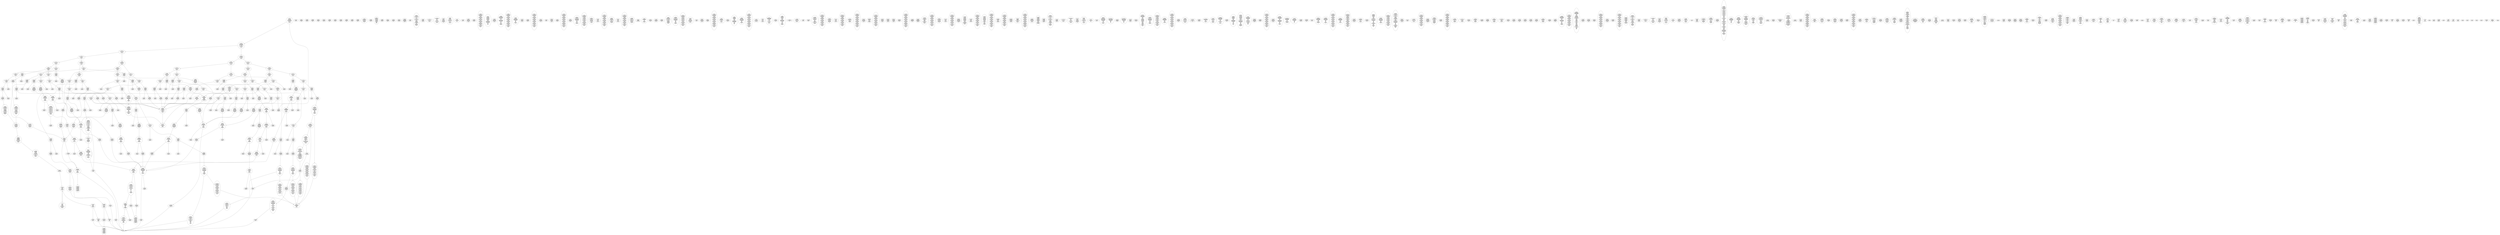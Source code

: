 /* Generated by GvGen v.1.0 (https://www.github.com/stricaud/gvgen) */

digraph G {
compound=true;
   node1 [label="[anywhere]"];
   node2 [label="# 0x0
PUSHX Data
PUSHX Data
MSTORE
PUSHX LogicData
CALLDATASIZE
LT
PUSHX Data
JUMPI
"];
   node3 [label="# 0xd
PUSHX Data
CALLDATALOAD
PUSHX BitData
SHR
PUSHX LogicData
GT
PUSHX Data
JUMPI
"];
   node4 [label="# 0x1e
PUSHX LogicData
GT
PUSHX Data
JUMPI
"];
   node5 [label="# 0x29
PUSHX LogicData
GT
PUSHX Data
JUMPI
"];
   node6 [label="# 0x34
PUSHX LogicData
GT
PUSHX Data
JUMPI
"];
   node7 [label="# 0x3f
PUSHX LogicData
EQ
PUSHX Data
JUMPI
"];
   node8 [label="# 0x4a
PUSHX LogicData
EQ
PUSHX Data
JUMPI
"];
   node9 [label="# 0x55
PUSHX LogicData
EQ
PUSHX Data
JUMPI
"];
   node10 [label="# 0x60
PUSHX Data
REVERT
"];
   node11 [label="# 0x64
JUMPDEST
PUSHX LogicData
EQ
PUSHX Data
JUMPI
"];
   node12 [label="# 0x70
PUSHX LogicData
EQ
PUSHX Data
JUMPI
"];
   node13 [label="# 0x7b
PUSHX LogicData
EQ
PUSHX Data
JUMPI
"];
   node14 [label="# 0x86
PUSHX Data
REVERT
"];
   node15 [label="# 0x8a
JUMPDEST
PUSHX LogicData
GT
PUSHX Data
JUMPI
"];
   node16 [label="# 0x96
PUSHX LogicData
EQ
PUSHX Data
JUMPI
"];
   node17 [label="# 0xa1
PUSHX LogicData
EQ
PUSHX Data
JUMPI
"];
   node18 [label="# 0xac
PUSHX LogicData
EQ
PUSHX Data
JUMPI
"];
   node19 [label="# 0xb7
PUSHX Data
REVERT
"];
   node20 [label="# 0xbb
JUMPDEST
PUSHX LogicData
EQ
PUSHX Data
JUMPI
"];
   node21 [label="# 0xc7
PUSHX LogicData
EQ
PUSHX Data
JUMPI
"];
   node22 [label="# 0xd2
PUSHX Data
REVERT
"];
   node23 [label="# 0xd6
JUMPDEST
PUSHX LogicData
GT
PUSHX Data
JUMPI
"];
   node24 [label="# 0xe2
PUSHX LogicData
GT
PUSHX Data
JUMPI
"];
   node25 [label="# 0xed
PUSHX LogicData
EQ
PUSHX Data
JUMPI
"];
   node26 [label="# 0xf8
PUSHX LogicData
EQ
PUSHX Data
JUMPI
"];
   node27 [label="# 0x103
PUSHX LogicData
EQ
PUSHX Data
JUMPI
"];
   node28 [label="# 0x10e
PUSHX Data
REVERT
"];
   node29 [label="# 0x112
JUMPDEST
PUSHX LogicData
EQ
PUSHX Data
JUMPI
"];
   node30 [label="# 0x11e
PUSHX LogicData
EQ
PUSHX Data
JUMPI
"];
   node31 [label="# 0x129
PUSHX Data
REVERT
"];
   node32 [label="# 0x12d
JUMPDEST
PUSHX LogicData
GT
PUSHX Data
JUMPI
"];
   node33 [label="# 0x139
PUSHX LogicData
EQ
PUSHX Data
JUMPI
"];
   node34 [label="# 0x144
PUSHX LogicData
EQ
PUSHX Data
JUMPI
"];
   node35 [label="# 0x14f
PUSHX LogicData
EQ
PUSHX Data
JUMPI
"];
   node36 [label="# 0x15a
PUSHX Data
REVERT
"];
   node37 [label="# 0x15e
JUMPDEST
PUSHX LogicData
EQ
PUSHX Data
JUMPI
"];
   node38 [label="# 0x16a
PUSHX LogicData
EQ
PUSHX Data
JUMPI
"];
   node39 [label="# 0x175
PUSHX Data
REVERT
"];
   node40 [label="# 0x179
JUMPDEST
PUSHX LogicData
GT
PUSHX Data
JUMPI
"];
   node41 [label="# 0x185
PUSHX LogicData
GT
PUSHX Data
JUMPI
"];
   node42 [label="# 0x190
PUSHX LogicData
GT
PUSHX Data
JUMPI
"];
   node43 [label="# 0x19b
PUSHX LogicData
EQ
PUSHX Data
JUMPI
"];
   node44 [label="# 0x1a6
PUSHX LogicData
EQ
PUSHX Data
JUMPI
"];
   node45 [label="# 0x1b1
PUSHX LogicData
EQ
PUSHX Data
JUMPI
"];
   node46 [label="# 0x1bc
PUSHX Data
REVERT
"];
   node47 [label="# 0x1c0
JUMPDEST
PUSHX LogicData
EQ
PUSHX Data
JUMPI
"];
   node48 [label="# 0x1cc
PUSHX LogicData
EQ
PUSHX Data
JUMPI
"];
   node49 [label="# 0x1d7
PUSHX LogicData
EQ
PUSHX Data
JUMPI
"];
   node50 [label="# 0x1e2
PUSHX Data
REVERT
"];
   node51 [label="# 0x1e6
JUMPDEST
PUSHX LogicData
GT
PUSHX Data
JUMPI
"];
   node52 [label="# 0x1f2
PUSHX LogicData
EQ
PUSHX Data
JUMPI
"];
   node53 [label="# 0x1fd
PUSHX LogicData
EQ
PUSHX Data
JUMPI
"];
   node54 [label="# 0x208
PUSHX LogicData
EQ
PUSHX Data
JUMPI
"];
   node55 [label="# 0x213
PUSHX Data
REVERT
"];
   node56 [label="# 0x217
JUMPDEST
PUSHX LogicData
EQ
PUSHX Data
JUMPI
"];
   node57 [label="# 0x223
PUSHX LogicData
EQ
PUSHX Data
JUMPI
"];
   node58 [label="# 0x22e
PUSHX Data
REVERT
"];
   node59 [label="# 0x232
JUMPDEST
PUSHX LogicData
GT
PUSHX Data
JUMPI
"];
   node60 [label="# 0x23e
PUSHX LogicData
GT
PUSHX Data
JUMPI
"];
   node61 [label="# 0x249
PUSHX LogicData
EQ
PUSHX Data
JUMPI
"];
   node62 [label="# 0x254
PUSHX LogicData
EQ
PUSHX Data
JUMPI
"];
   node63 [label="# 0x25f
PUSHX LogicData
EQ
PUSHX Data
JUMPI
"];
   node64 [label="# 0x26a
PUSHX Data
REVERT
"];
   node65 [label="# 0x26e
JUMPDEST
PUSHX LogicData
EQ
PUSHX Data
JUMPI
"];
   node66 [label="# 0x27a
PUSHX LogicData
EQ
PUSHX Data
JUMPI
"];
   node67 [label="# 0x285
PUSHX Data
REVERT
"];
   node68 [label="# 0x289
JUMPDEST
PUSHX LogicData
GT
PUSHX Data
JUMPI
"];
   node69 [label="# 0x295
PUSHX LogicData
EQ
PUSHX Data
JUMPI
"];
   node70 [label="# 0x2a0
PUSHX LogicData
EQ
PUSHX Data
JUMPI
"];
   node71 [label="# 0x2ab
PUSHX LogicData
EQ
PUSHX Data
JUMPI
"];
   node72 [label="# 0x2b6
PUSHX Data
REVERT
"];
   node73 [label="# 0x2ba
JUMPDEST
PUSHX LogicData
EQ
PUSHX Data
JUMPI
"];
   node74 [label="# 0x2c5
PUSHX LogicData
EQ
PUSHX Data
JUMPI
"];
   node75 [label="# 0x2d0
JUMPDEST
PUSHX Data
REVERT
"];
   node76 [label="# 0x2d5
JUMPDEST
CALLVALUE
ISZERO
PUSHX Data
JUMPI
"];
   node77 [label="# 0x2dd
PUSHX Data
REVERT
"];
   node78 [label="# 0x2e1
JUMPDEST
PUSHX Data
PUSHX Data
JUMP
"];
   node79 [label="# 0x2ea
JUMPDEST
STOP
"];
   node80 [label="# 0x2ec
JUMPDEST
CALLVALUE
ISZERO
PUSHX Data
JUMPI
"];
   node81 [label="# 0x2f4
PUSHX Data
REVERT
"];
   node82 [label="# 0x2f8
JUMPDEST
PUSHX Data
PUSHX Data
CALLDATASIZE
PUSHX Data
PUSHX Data
JUMP
"];
   node83 [label="# 0x307
JUMPDEST
PUSHX Data
JUMP
"];
   node84 [label="# 0x30c
JUMPDEST
PUSHX MemData
MLOAD
ISZERO
ISZERO
MSTORE
PUSHX ArithData
ADD
"];
   node85 [label="# 0x318
JUMPDEST
PUSHX MemData
MLOAD
SUB
RETURN
"];
   node86 [label="# 0x321
JUMPDEST
CALLVALUE
ISZERO
PUSHX Data
JUMPI
"];
   node87 [label="# 0x329
PUSHX Data
REVERT
"];
   node88 [label="# 0x32d
JUMPDEST
PUSHX Data
PUSHX Data
JUMP
"];
   node89 [label="# 0x336
JUMPDEST
PUSHX MemData
MLOAD
PUSHX Data
PUSHX Data
JUMP
"];
   node90 [label="# 0x343
JUMPDEST
CALLVALUE
ISZERO
PUSHX Data
JUMPI
"];
   node91 [label="# 0x34b
PUSHX Data
REVERT
"];
   node92 [label="# 0x34f
JUMPDEST
PUSHX Data
PUSHX Data
CALLDATASIZE
PUSHX Data
PUSHX Data
JUMP
"];
   node93 [label="# 0x35e
JUMPDEST
PUSHX Data
JUMP
"];
   node94 [label="# 0x363
JUMPDEST
PUSHX MemData
MLOAD
PUSHX ArithData
PUSHX BitData
PUSHX BitData
SHL
SUB
AND
MSTORE
PUSHX ArithData
ADD
PUSHX Data
JUMP
"];
   node95 [label="# 0x37b
JUMPDEST
CALLVALUE
ISZERO
PUSHX Data
JUMPI
"];
   node96 [label="# 0x383
PUSHX Data
REVERT
"];
   node97 [label="# 0x387
JUMPDEST
PUSHX Data
PUSHX Data
CALLDATASIZE
PUSHX Data
PUSHX Data
JUMP
"];
   node98 [label="# 0x396
JUMPDEST
PUSHX Data
JUMP
"];
   node99 [label="# 0x39b
JUMPDEST
CALLVALUE
ISZERO
PUSHX Data
JUMPI
"];
   node100 [label="# 0x3a3
PUSHX Data
REVERT
"];
   node101 [label="# 0x3a7
JUMPDEST
PUSHX StorData
SLOAD
PUSHX Data
PUSHX BitData
AND
JUMP
"];
   node102 [label="# 0x3b5
JUMPDEST
CALLVALUE
ISZERO
PUSHX Data
JUMPI
"];
   node103 [label="# 0x3bd
PUSHX Data
REVERT
"];
   node104 [label="# 0x3c1
JUMPDEST
PUSHX Data
PUSHX Data
JUMP
"];
   node105 [label="# 0x3d0
JUMPDEST
PUSHX MemData
MLOAD
MSTORE
PUSHX ArithData
ADD
PUSHX Data
JUMP
"];
   node106 [label="# 0x3de
JUMPDEST
CALLVALUE
ISZERO
PUSHX Data
JUMPI
"];
   node107 [label="# 0x3e6
PUSHX Data
REVERT
"];
   node108 [label="# 0x3ea
JUMPDEST
PUSHX Data
PUSHX Data
JUMP
"];
   node109 [label="# 0x3f3
JUMPDEST
CALLVALUE
ISZERO
PUSHX Data
JUMPI
"];
   node110 [label="# 0x3fb
PUSHX Data
REVERT
"];
   node111 [label="# 0x3ff
JUMPDEST
PUSHX Data
PUSHX Data
JUMP
"];
   node112 [label="# 0x409
JUMPDEST
CALLVALUE
ISZERO
PUSHX Data
JUMPI
"];
   node113 [label="# 0x411
PUSHX Data
REVERT
"];
   node114 [label="# 0x415
JUMPDEST
PUSHX Data
PUSHX Data
CALLDATASIZE
PUSHX Data
PUSHX Data
JUMP
"];
   node115 [label="# 0x424
JUMPDEST
PUSHX Data
JUMP
"];
   node116 [label="# 0x429
JUMPDEST
CALLVALUE
ISZERO
PUSHX Data
JUMPI
"];
   node117 [label="# 0x431
PUSHX Data
REVERT
"];
   node118 [label="# 0x435
JUMPDEST
PUSHX StorData
SLOAD
PUSHX Data
PUSHX Data
DIV
PUSHX BitData
AND
JUMP
"];
   node119 [label="# 0x448
JUMPDEST
CALLVALUE
ISZERO
PUSHX Data
JUMPI
"];
   node120 [label="# 0x450
PUSHX Data
REVERT
"];
   node121 [label="# 0x454
JUMPDEST
PUSHX Data
PUSHX Data
JUMP
"];
   node122 [label="# 0x45d
JUMPDEST
CALLVALUE
ISZERO
PUSHX Data
JUMPI
"];
   node123 [label="# 0x465
PUSHX Data
REVERT
"];
   node124 [label="# 0x469
JUMPDEST
PUSHX Data
PUSHX Data
CALLDATASIZE
PUSHX Data
PUSHX Data
JUMP
"];
   node125 [label="# 0x478
JUMPDEST
PUSHX Data
JUMP
"];
   node126 [label="# 0x47d
JUMPDEST
CALLVALUE
ISZERO
PUSHX Data
JUMPI
"];
   node127 [label="# 0x485
PUSHX Data
REVERT
"];
   node128 [label="# 0x489
JUMPDEST
PUSHX Data
PUSHX Data
JUMP
"];
   node129 [label="# 0x492
JUMPDEST
CALLVALUE
ISZERO
PUSHX Data
JUMPI
"];
   node130 [label="# 0x49a
PUSHX Data
REVERT
"];
   node131 [label="# 0x49e
JUMPDEST
PUSHX Data
PUSHX Data
CALLDATASIZE
PUSHX Data
PUSHX Data
JUMP
"];
   node132 [label="# 0x4ad
JUMPDEST
PUSHX Data
JUMP
"];
   node133 [label="# 0x4b2
JUMPDEST
CALLVALUE
ISZERO
PUSHX Data
JUMPI
"];
   node134 [label="# 0x4ba
PUSHX Data
REVERT
"];
   node135 [label="# 0x4be
JUMPDEST
PUSHX Data
PUSHX Data
JUMP
"];
   node136 [label="# 0x4c7
JUMPDEST
CALLVALUE
ISZERO
PUSHX Data
JUMPI
"];
   node137 [label="# 0x4cf
PUSHX Data
REVERT
"];
   node138 [label="# 0x4d3
JUMPDEST
PUSHX Data
PUSHX Data
CALLDATASIZE
PUSHX Data
PUSHX Data
JUMP
"];
   node139 [label="# 0x4e2
JUMPDEST
PUSHX Data
JUMP
"];
   node140 [label="# 0x4e7
JUMPDEST
CALLVALUE
ISZERO
PUSHX Data
JUMPI
"];
   node141 [label="# 0x4ef
PUSHX Data
REVERT
"];
   node142 [label="# 0x4f3
JUMPDEST
PUSHX Data
PUSHX Data
CALLDATASIZE
PUSHX Data
PUSHX Data
JUMP
"];
   node143 [label="# 0x502
JUMPDEST
PUSHX Data
JUMP
"];
   node144 [label="# 0x507
JUMPDEST
CALLVALUE
ISZERO
PUSHX Data
JUMPI
"];
   node145 [label="# 0x50f
PUSHX Data
REVERT
"];
   node146 [label="# 0x513
JUMPDEST
PUSHX Data
PUSHX StorData
SLOAD
JUMP
"];
   node147 [label="# 0x51d
JUMPDEST
CALLVALUE
ISZERO
PUSHX Data
JUMPI
"];
   node148 [label="# 0x525
PUSHX Data
REVERT
"];
   node149 [label="# 0x529
JUMPDEST
PUSHX Data
PUSHX Data
CALLDATASIZE
PUSHX Data
PUSHX Data
JUMP
"];
   node150 [label="# 0x538
JUMPDEST
PUSHX Data
JUMP
"];
   node151 [label="# 0x53d
JUMPDEST
CALLVALUE
ISZERO
PUSHX Data
JUMPI
"];
   node152 [label="# 0x545
PUSHX Data
REVERT
"];
   node153 [label="# 0x549
JUMPDEST
PUSHX Data
PUSHX Data
JUMP
"];
   node154 [label="# 0x552
JUMPDEST
CALLVALUE
ISZERO
PUSHX Data
JUMPI
"];
   node155 [label="# 0x55a
PUSHX Data
REVERT
"];
   node156 [label="# 0x55e
JUMPDEST
PUSHX StorData
SLOAD
PUSHX Data
JUMP
"];
   node157 [label="# 0x567
JUMPDEST
CALLVALUE
ISZERO
PUSHX Data
JUMPI
"];
   node158 [label="# 0x56f
PUSHX Data
REVERT
"];
   node159 [label="# 0x573
JUMPDEST
PUSHX StorData
SLOAD
PUSHX ArithData
PUSHX BitData
PUSHX BitData
SHL
SUB
AND
PUSHX Data
JUMP
"];
   node160 [label="# 0x585
JUMPDEST
CALLVALUE
ISZERO
PUSHX Data
JUMPI
"];
   node161 [label="# 0x58d
PUSHX Data
REVERT
"];
   node162 [label="# 0x591
JUMPDEST
PUSHX Data
PUSHX Data
JUMP
"];
   node163 [label="# 0x59a
JUMPDEST
CALLVALUE
ISZERO
PUSHX Data
JUMPI
"];
   node164 [label="# 0x5a2
PUSHX Data
REVERT
"];
   node165 [label="# 0x5a6
JUMPDEST
PUSHX Data
PUSHX Data
JUMP
"];
   node166 [label="# 0x5af
JUMPDEST
PUSHX Data
PUSHX Data
CALLDATASIZE
PUSHX Data
PUSHX Data
JUMP
"];
   node167 [label="# 0x5bd
JUMPDEST
PUSHX Data
JUMP
"];
   node168 [label="# 0x5c2
JUMPDEST
CALLVALUE
ISZERO
PUSHX Data
JUMPI
"];
   node169 [label="# 0x5ca
PUSHX Data
REVERT
"];
   node170 [label="# 0x5ce
JUMPDEST
PUSHX Data
PUSHX Data
CALLDATASIZE
PUSHX Data
PUSHX Data
JUMP
"];
   node171 [label="# 0x5dd
JUMPDEST
PUSHX Data
JUMP
"];
   node172 [label="# 0x5e2
JUMPDEST
CALLVALUE
ISZERO
PUSHX Data
JUMPI
"];
   node173 [label="# 0x5ea
PUSHX Data
REVERT
"];
   node174 [label="# 0x5ee
JUMPDEST
PUSHX Data
PUSHX Data
JUMP
"];
   node175 [label="# 0x5f7
JUMPDEST
CALLVALUE
ISZERO
PUSHX Data
JUMPI
"];
   node176 [label="# 0x5ff
PUSHX Data
REVERT
"];
   node177 [label="# 0x603
JUMPDEST
PUSHX Data
PUSHX Data
JUMP
"];
   node178 [label="# 0x613
JUMPDEST
CALLVALUE
ISZERO
PUSHX Data
JUMPI
"];
   node179 [label="# 0x61b
PUSHX Data
REVERT
"];
   node180 [label="# 0x61f
JUMPDEST
PUSHX Data
PUSHX Data
JUMP
"];
   node181 [label="# 0x628
JUMPDEST
PUSHX MemData
MLOAD
PUSHX Data
PUSHX Data
JUMP
"];
   node182 [label="# 0x635
JUMPDEST
CALLVALUE
ISZERO
PUSHX Data
JUMPI
"];
   node183 [label="# 0x63d
PUSHX Data
REVERT
"];
   node184 [label="# 0x641
JUMPDEST
PUSHX Data
PUSHX Data
CALLDATASIZE
PUSHX Data
PUSHX Data
JUMP
"];
   node185 [label="# 0x650
JUMPDEST
PUSHX Data
JUMP
"];
   node186 [label="# 0x655
JUMPDEST
CALLVALUE
ISZERO
PUSHX Data
JUMPI
"];
   node187 [label="# 0x65d
PUSHX Data
REVERT
"];
   node188 [label="# 0x661
JUMPDEST
PUSHX Data
PUSHX Data
CALLDATASIZE
PUSHX Data
PUSHX Data
JUMP
"];
   node189 [label="# 0x670
JUMPDEST
PUSHX Data
PUSHX Data
MSTORE
PUSHX Data
MSTORE
PUSHX Data
SHA3
SLOAD
JUMP
"];
   node190 [label="# 0x682
JUMPDEST
CALLVALUE
ISZERO
PUSHX Data
JUMPI
"];
   node191 [label="# 0x68a
PUSHX Data
REVERT
"];
   node192 [label="# 0x68e
JUMPDEST
PUSHX Data
PUSHX Data
JUMP
"];
   node193 [label="# 0x69d
JUMPDEST
CALLVALUE
ISZERO
PUSHX Data
JUMPI
"];
   node194 [label="# 0x6a5
PUSHX Data
REVERT
"];
   node195 [label="# 0x6a9
JUMPDEST
PUSHX Data
PUSHX Data
CALLDATASIZE
PUSHX Data
PUSHX Data
JUMP
"];
   node196 [label="# 0x6b8
JUMPDEST
PUSHX Data
JUMP
"];
   node197 [label="# 0x6bd
JUMPDEST
CALLVALUE
ISZERO
PUSHX Data
JUMPI
"];
   node198 [label="# 0x6c5
PUSHX Data
REVERT
"];
   node199 [label="# 0x6c9
JUMPDEST
PUSHX Data
PUSHX MemData
MLOAD
PUSHX ArithData
ADD
PUSHX Data
MSTORE
PUSHX Data
MSTORE
PUSHX ArithData
ADD
PUSHX Data
MSTORE
JUMP
"];
   node200 [label="# 0x706
JUMPDEST
PUSHX Data
PUSHX Data
CALLDATASIZE
PUSHX Data
PUSHX Data
JUMP
"];
   node201 [label="# 0x714
JUMPDEST
PUSHX Data
JUMP
"];
   node202 [label="# 0x719
JUMPDEST
CALLVALUE
ISZERO
PUSHX Data
JUMPI
"];
   node203 [label="# 0x721
PUSHX Data
REVERT
"];
   node204 [label="# 0x725
JUMPDEST
PUSHX Data
PUSHX Data
JUMP
"];
   node205 [label="# 0x72e
JUMPDEST
CALLVALUE
ISZERO
PUSHX Data
JUMPI
"];
   node206 [label="# 0x736
PUSHX Data
REVERT
"];
   node207 [label="# 0x73a
JUMPDEST
PUSHX Data
PUSHX Data
CALLDATASIZE
PUSHX Data
PUSHX Data
JUMP
"];
   node208 [label="# 0x749
JUMPDEST
PUSHX Data
JUMP
"];
   node209 [label="# 0x74e
JUMPDEST
CALLVALUE
ISZERO
PUSHX Data
JUMPI
"];
   node210 [label="# 0x756
PUSHX Data
REVERT
"];
   node211 [label="# 0x75a
JUMPDEST
PUSHX Data
PUSHX Data
JUMP
"];
   node212 [label="# 0x764
JUMPDEST
CALLVALUE
ISZERO
PUSHX Data
JUMPI
"];
   node213 [label="# 0x76c
PUSHX Data
REVERT
"];
   node214 [label="# 0x770
JUMPDEST
PUSHX Data
PUSHX Data
CALLDATASIZE
PUSHX Data
PUSHX Data
JUMP
"];
   node215 [label="# 0x77f
JUMPDEST
PUSHX Data
JUMP
"];
   node216 [label="# 0x784
JUMPDEST
CALLVALUE
ISZERO
PUSHX Data
JUMPI
"];
   node217 [label="# 0x78c
PUSHX Data
REVERT
"];
   node218 [label="# 0x790
JUMPDEST
PUSHX Data
PUSHX Data
JUMP
"];
   node219 [label="# 0x7ac
JUMPDEST
CALLVALUE
ISZERO
PUSHX Data
JUMPI
"];
   node220 [label="# 0x7b4
PUSHX Data
REVERT
"];
   node221 [label="# 0x7b8
JUMPDEST
PUSHX Data
PUSHX Data
JUMP
"];
   node222 [label="# 0x7c1
JUMPDEST
PUSHX StorData
SLOAD
PUSHX ArithData
PUSHX BitData
PUSHX BitData
SHL
SUB
AND
CALLER
EQ
PUSHX Data
JUMPI
"];
   node223 [label="# 0x7d4
PUSHX MemData
MLOAD
PUSHX BitData
PUSHX BitData
SHL
MSTORE
PUSHX Data
PUSHX ArithData
ADD
MSTORE
PUSHX ArithData
ADD
MSTORE
PUSHX Data
PUSHX ArithData
ADD
MSTORE
PUSHX ArithData
ADD
"];
   node224 [label="# 0x817
JUMPDEST
PUSHX MemData
MLOAD
SUB
REVERT
"];
   node225 [label="# 0x820
JUMPDEST
PUSHX StorData
SLOAD
PUSHX BitData
AND
PUSHX BitData
AND
ISZERO
OR
SSTORE
JUMP
"];
   node226 [label="# 0x852
JUMPDEST
PUSHX Data
PUSHX Data
PUSHX Data
JUMP
"];
   node227 [label="# 0x85d
JUMPDEST
JUMP
"];
   node228 [label="# 0x863
JUMPDEST
PUSHX Data
PUSHX StorData
SLOAD
PUSHX Data
PUSHX Data
JUMP
"];
   node229 [label="# 0x872
JUMPDEST
PUSHX ArithData
ADD
PUSHX ArithData
DIV
MUL
PUSHX ArithData
ADD
PUSHX MemData
MLOAD
ADD
PUSHX Data
MSTORE
MSTORE
PUSHX ArithData
ADD
SLOAD
PUSHX Data
PUSHX Data
JUMP
"];
   node230 [label="# 0x89e
JUMPDEST
ISZERO
PUSHX Data
JUMPI
"];
   node231 [label="# 0x8a5
PUSHX LogicData
LT
PUSHX Data
JUMPI
"];
   node232 [label="# 0x8ad
PUSHX ArithData
SLOAD
DIV
MUL
MSTORE
PUSHX ArithData
ADD
PUSHX Data
JUMP
"];
   node233 [label="# 0x8c0
JUMPDEST
ADD
PUSHX Data
MSTORE
PUSHX Data
PUSHX Data
SHA3
"];
   node234 [label="# 0x8ce
JUMPDEST
SLOAD
MSTORE
PUSHX ArithData
ADD
PUSHX ArithData
ADD
GT
PUSHX Data
JUMPI
"];
   node235 [label="# 0x8e2
SUB
PUSHX BitData
AND
ADD
"];
   node236 [label="# 0x8eb
JUMPDEST
JUMP
"];
   node237 [label="# 0x8f5
JUMPDEST
PUSHX Data
PUSHX Data
PUSHX Data
JUMP
"];
   node238 [label="# 0x900
JUMPDEST
PUSHX Data
JUMPI
"];
   node239 [label="# 0x905
PUSHX MemData
MLOAD
PUSHX BitData
PUSHX BitData
SHL
MSTORE
PUSHX Data
PUSHX ArithData
ADD
MSTORE
PUSHX Data
PUSHX ArithData
ADD
MSTORE
PUSHX Data
PUSHX ArithData
ADD
MSTORE
PUSHX Data
PUSHX ArithData
ADD
MSTORE
PUSHX ArithData
ADD
PUSHX Data
JUMP
"];
   node240 [label="# 0x972
JUMPDEST
PUSHX Data
MSTORE
PUSHX Data
PUSHX Data
MSTORE
PUSHX Data
SHA3
SLOAD
PUSHX ArithData
PUSHX BitData
PUSHX BitData
SHL
SUB
AND
JUMP
"];
   node241 [label="# 0x98e
JUMPDEST
PUSHX Data
PUSHX Data
PUSHX Data
JUMP
"];
   node242 [label="# 0x999
JUMPDEST
PUSHX ArithData
PUSHX BitData
PUSHX BitData
SHL
SUB
AND
PUSHX ArithData
PUSHX BitData
PUSHX BitData
SHL
SUB
AND
EQ
ISZERO
PUSHX Data
JUMPI
"];
   node243 [label="# 0x9b6
PUSHX MemData
MLOAD
PUSHX BitData
PUSHX BitData
SHL
MSTORE
PUSHX Data
PUSHX ArithData
ADD
MSTORE
PUSHX Data
PUSHX ArithData
ADD
MSTORE
PUSHX Data
PUSHX ArithData
ADD
MSTORE
PUSHX Data
PUSHX ArithData
ADD
MSTORE
PUSHX ArithData
ADD
PUSHX Data
JUMP
"];
   node244 [label="# 0xa23
JUMPDEST
CALLER
PUSHX ArithData
PUSHX BitData
PUSHX BitData
SHL
SUB
AND
EQ
PUSHX Data
JUMPI
"];
   node245 [label="# 0xa35
PUSHX Data
CALLER
PUSHX Data
JUMP
"];
   node246 [label="# 0xa3f
JUMPDEST
PUSHX Data
JUMPI
"];
   node247 [label="# 0xa44
PUSHX MemData
MLOAD
PUSHX BitData
PUSHX BitData
SHL
MSTORE
PUSHX Data
PUSHX ArithData
ADD
MSTORE
PUSHX Data
PUSHX ArithData
ADD
MSTORE
PUSHX Data
PUSHX ArithData
ADD
MSTORE
PUSHX Data
PUSHX ArithData
ADD
MSTORE
PUSHX ArithData
ADD
PUSHX Data
JUMP
"];
   node248 [label="# 0xab1
JUMPDEST
PUSHX Data
PUSHX Data
JUMP
"];
   node249 [label="# 0xabb
JUMPDEST
JUMP
"];
   node250 [label="# 0xac0
JUMPDEST
PUSHX Data
CALLER
PUSHX Data
JUMP
"];
   node251 [label="# 0xaca
JUMPDEST
PUSHX Data
JUMPI
"];
   node252 [label="# 0xacf
PUSHX MemData
MLOAD
PUSHX BitData
PUSHX BitData
SHL
MSTORE
PUSHX Data
PUSHX ArithData
ADD
MSTORE
PUSHX Data
PUSHX ArithData
ADD
MSTORE
PUSHX Data
PUSHX ArithData
ADD
MSTORE
PUSHX Data
PUSHX ArithData
ADD
MSTORE
PUSHX ArithData
ADD
PUSHX Data
JUMP
"];
   node253 [label="# 0xb3c
JUMPDEST
PUSHX Data
PUSHX Data
JUMP
"];
   node254 [label="# 0xb47
JUMPDEST
PUSHX StorData
SLOAD
PUSHX ArithData
PUSHX BitData
PUSHX BitData
SHL
SUB
AND
CALLER
EQ
PUSHX Data
JUMPI
"];
   node255 [label="# 0xb5a
PUSHX MemData
MLOAD
PUSHX BitData
PUSHX BitData
SHL
MSTORE
PUSHX Data
PUSHX ArithData
ADD
MSTORE
PUSHX ArithData
ADD
MSTORE
PUSHX Data
PUSHX ArithData
ADD
MSTORE
PUSHX ArithData
ADD
PUSHX Data
JUMP
"];
   node256 [label="# 0xba1
JUMPDEST
PUSHX StorData
SLOAD
PUSHX Data
PUSHX Data
PUSHX BitData
AND
PUSHX Data
JUMP
"];
   node257 [label="# 0xbb6
JUMPDEST
GT
ISZERO
PUSHX Data
JUMPI
"];
   node258 [label="# 0xbbd
PUSHX MemData
MLOAD
PUSHX BitData
PUSHX BitData
SHL
MSTORE
PUSHX Data
PUSHX ArithData
ADD
MSTORE
PUSHX Data
PUSHX ArithData
ADD
MSTORE
PUSHX Data
PUSHX ArithData
ADD
MSTORE
PUSHX ArithData
ADD
PUSHX Data
JUMP
"];
   node259 [label="# 0xc04
JUMPDEST
PUSHX Data
PUSHX BitData
AND
PUSHX StorData
SLOAD
PUSHX Data
PUSHX Data
JUMP
"];
   node260 [label="# 0xc18
JUMPDEST
GT
ISZERO
PUSHX Data
JUMPI
"];
   node261 [label="# 0xc1f
PUSHX MemData
MLOAD
PUSHX BitData
PUSHX BitData
SHL
MSTORE
PUSHX Data
PUSHX ArithData
ADD
MSTORE
PUSHX Data
PUSHX ArithData
ADD
MSTORE
PUSHX Data
PUSHX ArithData
ADD
MSTORE
PUSHX ArithData
ADD
PUSHX Data
JUMP
"];
   node262 [label="# 0xc66
JUMPDEST
PUSHX BitData
AND
PUSHX StorData
PUSHX Data
SLOAD
PUSHX Data
PUSHX Data
JUMP
"];
   node263 [label="# 0xc7b
JUMPDEST
SSTORE
PUSHX Data
"];
   node264 [label="# 0xc84
JUMPDEST
PUSHX BitData
AND
LT
ISZERO
PUSHX Data
JUMPI
"];
   node265 [label="# 0xc90
PUSHX Data
PUSHX Data
JUMP
"];
   node266 [label="# 0xc98
JUMPDEST
PUSHX Data
PUSHX Data
JUMP
"];
   node267 [label="# 0xca3
JUMPDEST
PUSHX Data
JUMP
"];
   node268 [label="# 0xcab
JUMPDEST
PUSHX StorData
SLOAD
PUSHX ArithData
PUSHX BitData
PUSHX BitData
SHL
SUB
AND
CALLER
EQ
PUSHX Data
JUMPI
"];
   node269 [label="# 0xcbe
PUSHX MemData
MLOAD
PUSHX BitData
PUSHX BitData
SHL
MSTORE
PUSHX Data
PUSHX ArithData
ADD
MSTORE
PUSHX ArithData
ADD
MSTORE
PUSHX Data
PUSHX ArithData
ADD
MSTORE
PUSHX ArithData
ADD
PUSHX Data
JUMP
"];
   node270 [label="# 0xd05
JUMPDEST
PUSHX LogicData
SELFBALANCE
GT
PUSHX Data
JUMPI
"];
   node271 [label="# 0xd0e
PUSHX MemData
MLOAD
PUSHX BitData
PUSHX BitData
SHL
MSTORE
PUSHX Data
PUSHX ArithData
ADD
MSTORE
PUSHX Data
PUSHX ArithData
ADD
MSTORE
PUSHX Data
PUSHX ArithData
ADD
MSTORE
PUSHX ArithData
ADD
PUSHX Data
JUMP
"];
   node272 [label="# 0xd55
JUMPDEST
PUSHX MemData
MLOAD
PUSHX Data
CALLER
SELFBALANCE
GAS
CALL
RETURNDATASIZE
PUSHX LogicData
EQ
PUSHX Data
JUMPI
"];
   node273 [label="# 0xd76
PUSHX MemData
MLOAD
PUSHX BitData
NOT
PUSHX ArithData
RETURNDATASIZE
ADD
AND
ADD
PUSHX Data
MSTORE
RETURNDATASIZE
MSTORE
RETURNDATASIZE
PUSHX Data
PUSHX ArithData
ADD
RETURNDATACOPY
PUSHX Data
JUMP
"];
   node274 [label="# 0xd97
JUMPDEST
PUSHX Data
"];
   node275 [label="# 0xd9c
JUMPDEST
PUSHX Data
JUMPI
"];
   node276 [label="# 0xda6
PUSHX MemData
MLOAD
PUSHX BitData
PUSHX BitData
SHL
MSTORE
PUSHX Data
PUSHX ArithData
ADD
MSTORE
PUSHX Data
PUSHX ArithData
ADD
MSTORE
PUSHX Data
PUSHX ArithData
ADD
MSTORE
PUSHX ArithData
ADD
PUSHX Data
JUMP
"];
   node277 [label="# 0xded
JUMPDEST
JUMP
"];
   node278 [label="# 0xdf0
JUMPDEST
PUSHX Data
PUSHX MemData
MLOAD
PUSHX ArithData
ADD
PUSHX Data
MSTORE
PUSHX Data
MSTORE
PUSHX Data
JUMP
"];
   node279 [label="# 0xe0b
JUMPDEST
PUSHX StorData
SLOAD
PUSHX ArithData
PUSHX BitData
PUSHX BitData
SHL
SUB
AND
CALLER
EQ
PUSHX Data
JUMPI
"];
   node280 [label="# 0xe1e
PUSHX MemData
MLOAD
PUSHX BitData
PUSHX BitData
SHL
MSTORE
PUSHX Data
PUSHX ArithData
ADD
MSTORE
PUSHX ArithData
ADD
MSTORE
PUSHX Data
PUSHX ArithData
ADD
MSTORE
PUSHX ArithData
ADD
PUSHX Data
JUMP
"];
   node281 [label="# 0xe65
JUMPDEST
MLOAD
PUSHX Data
PUSHX Data
PUSHX ArithData
ADD
PUSHX Data
JUMP
"];
   node282 [label="# 0xe78
JUMPDEST
JUMP
"];
   node283 [label="# 0xe7c
JUMPDEST
PUSHX Data
PUSHX Data
PUSHX Data
JUMP
"];
   node284 [label="# 0xe87
JUMPDEST
PUSHX Data
JUMPI
"];
   node285 [label="# 0xe8c
PUSHX MemData
MLOAD
PUSHX BitData
PUSHX BitData
SHL
MSTORE
PUSHX Data
PUSHX ArithData
ADD
MSTORE
PUSHX Data
PUSHX ArithData
ADD
MSTORE
PUSHX Data
PUSHX ArithData
ADD
MSTORE
PUSHX Data
PUSHX ArithData
ADD
MSTORE
PUSHX ArithData
ADD
PUSHX Data
JUMP
"];
   node286 [label="# 0xef9
JUMPDEST
PUSHX Data
PUSHX StorData
SLOAD
LT
PUSHX Data
JUMPI
"];
   node287 [label="# 0xf07
PUSHX Data
PUSHX Data
JUMP
"];
   node288 [label="# 0xf0e
JUMPDEST
PUSHX Data
MSTORE
PUSHX Data
SHA3
ADD
SLOAD
PUSHX ArithData
PUSHX BitData
PUSHX BitData
SHL
SUB
AND
JUMP
"];
   node289 [label="# 0xf2a
JUMPDEST
PUSHX Data
PUSHX ArithData
PUSHX BitData
PUSHX BitData
SHL
SUB
AND
PUSHX Data
JUMPI
"];
   node290 [label="# 0xf3b
PUSHX MemData
MLOAD
PUSHX BitData
PUSHX BitData
SHL
MSTORE
PUSHX Data
PUSHX ArithData
ADD
MSTORE
PUSHX Data
PUSHX ArithData
ADD
MSTORE
PUSHX Data
PUSHX ArithData
ADD
MSTORE
PUSHX Data
PUSHX ArithData
ADD
MSTORE
PUSHX ArithData
ADD
PUSHX Data
JUMP
"];
   node291 [label="# 0xfa8
JUMPDEST
PUSHX StorData
SLOAD
PUSHX Data
"];
   node292 [label="# 0xfae
JUMPDEST
LT
ISZERO
PUSHX Data
JUMPI
"];
   node293 [label="# 0xfb7
PUSHX ArithData
PUSHX BitData
PUSHX BitData
SHL
SUB
AND
PUSHX StorData
SLOAD
LT
PUSHX Data
JUMPI
"];
   node294 [label="# 0xfcc
PUSHX Data
PUSHX Data
JUMP
"];
   node295 [label="# 0xfd3
JUMPDEST
PUSHX Data
MSTORE
PUSHX Data
SHA3
ADD
SLOAD
PUSHX ArithData
PUSHX BitData
PUSHX BitData
SHL
SUB
AND
EQ
ISZERO
PUSHX Data
JUMPI
"];
   node296 [label="# 0xfef
PUSHX ArithData
ADD
"];
   node297 [label="# 0xff5
JUMPDEST
PUSHX ArithData
ADD
PUSHX Data
JUMP
"];
   node298 [label="# 0xffd
JUMPDEST
JUMP
"];
   node299 [label="# 0x1004
JUMPDEST
PUSHX StorData
SLOAD
PUSHX ArithData
PUSHX BitData
PUSHX BitData
SHL
SUB
AND
CALLER
EQ
PUSHX Data
JUMPI
"];
   node300 [label="# 0x1017
PUSHX MemData
MLOAD
PUSHX BitData
PUSHX BitData
SHL
MSTORE
PUSHX Data
PUSHX ArithData
ADD
MSTORE
PUSHX ArithData
ADD
MSTORE
PUSHX Data
PUSHX ArithData
ADD
MSTORE
PUSHX ArithData
ADD
PUSHX Data
JUMP
"];
   node301 [label="# 0x105e
JUMPDEST
PUSHX Data
PUSHX Data
PUSHX Data
JUMP
"];
   node302 [label="# 0x1068
JUMPDEST
JUMP
"];
   node303 [label="# 0x106a
JUMPDEST
PUSHX StorData
SLOAD
PUSHX Data
PUSHX Data
JUMPI
"];
   node304 [label="# 0x1075
PUSHX Data
JUMP
"];
   node305 [label="# 0x107a
JUMPDEST
PUSHX StorData
SLOAD
PUSHX Data
PUSHX Data
PUSHX Data
JUMP
"];
   node306 [label="# 0x1089
JUMPDEST
JUMP
"];
   node307 [label="# 0x108e
JUMPDEST
PUSHX Data
PUSHX StorData
SLOAD
PUSHX Data
PUSHX Data
JUMP
"];
   node308 [label="# 0x109d
JUMPDEST
PUSHX StorData
SLOAD
PUSHX BitData
PUSHX Data
DIV
AND
ISZERO
ISZERO
PUSHX LogicData
EQ
PUSHX Data
JUMPI
"];
   node309 [label="# 0x10b3
PUSHX MemData
MLOAD
PUSHX BitData
PUSHX BitData
SHL
MSTORE
PUSHX Data
PUSHX ArithData
ADD
MSTORE
PUSHX Data
PUSHX ArithData
ADD
MSTORE
PUSHX Data
PUSHX ArithData
ADD
MSTORE
PUSHX ArithData
ADD
PUSHX Data
JUMP
"];
   node310 [label="# 0x10fa
JUMPDEST
PUSHX StorData
SLOAD
PUSHX Data
PUSHX Data
PUSHX Data
JUMP
"];
   node311 [label="# 0x110c
JUMPDEST
GT
ISZERO
PUSHX Data
JUMPI
"];
   node312 [label="# 0x1113
PUSHX MemData
MLOAD
PUSHX BitData
PUSHX BitData
SHL
MSTORE
PUSHX Data
PUSHX ArithData
ADD
MSTORE
PUSHX Data
PUSHX ArithData
ADD
MSTORE
PUSHX Data
PUSHX ArithData
ADD
MSTORE
PUSHX ArithData
ADD
PUSHX Data
JUMP
"];
   node313 [label="# 0x115a
JUMPDEST
PUSHX LogicData
GT
ISZERO
PUSHX Data
JUMPI
"];
   node314 [label="# 0x1164
PUSHX MemData
MLOAD
PUSHX BitData
PUSHX BitData
SHL
MSTORE
PUSHX Data
PUSHX ArithData
ADD
MSTORE
PUSHX Data
PUSHX ArithData
ADD
MSTORE
PUSHX Data
PUSHX ArithData
ADD
MSTORE
PUSHX Data
PUSHX ArithData
ADD
MSTORE
PUSHX ArithData
ADD
PUSHX Data
JUMP
"];
   node315 [label="# 0x11d1
JUMPDEST
PUSHX Data
PUSHX Data
PUSHX Data
JUMP
"];
   node316 [label="# 0x11e3
JUMPDEST
CALLVALUE
LT
ISZERO
PUSHX Data
JUMPI
"];
   node317 [label="# 0x11eb
PUSHX MemData
MLOAD
PUSHX BitData
PUSHX BitData
SHL
MSTORE
PUSHX Data
PUSHX ArithData
ADD
MSTORE
PUSHX Data
PUSHX ArithData
ADD
MSTORE
PUSHX Data
PUSHX ArithData
ADD
MSTORE
PUSHX ArithData
ADD
PUSHX Data
JUMP
"];
   node318 [label="# 0x1232
JUMPDEST
PUSHX Data
CALLER
PUSHX Data
JUMP
"];
   node319 [label="# 0x123c
JUMPDEST
PUSHX Data
CALLER
PUSHX Data
JUMP
"];
   node320 [label="# 0x1247
JUMPDEST
PUSHX StorData
SLOAD
PUSHX ArithData
PUSHX BitData
PUSHX BitData
SHL
SUB
AND
CALLER
EQ
PUSHX Data
JUMPI
"];
   node321 [label="# 0x125a
PUSHX MemData
MLOAD
PUSHX BitData
PUSHX BitData
SHL
MSTORE
PUSHX Data
PUSHX ArithData
ADD
MSTORE
PUSHX ArithData
ADD
MSTORE
PUSHX Data
PUSHX ArithData
ADD
MSTORE
PUSHX ArithData
ADD
PUSHX Data
JUMP
"];
   node322 [label="# 0x12a1
JUMPDEST
PUSHX StorData
SLOAD
PUSHX BitData
AND
PUSHX ArithData
DIV
PUSHX BitData
AND
ISZERO
MUL
OR
SSTORE
JUMP
"];
   node323 [label="# 0x12db
JUMPDEST
PUSHX Data
PUSHX Data
PUSHX StorData
SLOAD
PUSHX ArithData
MUL
PUSHX ArithData
ADD
PUSHX MemData
MLOAD
ADD
PUSHX Data
MSTORE
MSTORE
PUSHX ArithData
ADD
SLOAD
ISZERO
PUSHX Data
JUMPI
"];
   node324 [label="# 0x1307
PUSHX ArithData
MUL
ADD
PUSHX Data
MSTORE
PUSHX Data
PUSHX Data
SHA3
"];
   node325 [label="# 0x1317
JUMPDEST
SLOAD
PUSHX ArithData
PUSHX BitData
PUSHX BitData
SHL
SUB
AND
MSTORE
PUSHX ArithData
ADD
PUSHX ArithData
ADD
GT
PUSHX Data
JUMPI
"];
   node326 [label="# 0x1335
JUMPDEST
JUMP
"];
   node327 [label="# 0x1341
JUMPDEST
PUSHX Data
CALLER
PUSHX Data
JUMP
"];
   node328 [label="# 0x134b
JUMPDEST
PUSHX Data
JUMPI
"];
   node329 [label="# 0x1350
PUSHX MemData
MLOAD
PUSHX BitData
PUSHX BitData
SHL
MSTORE
PUSHX Data
PUSHX ArithData
ADD
MSTORE
PUSHX Data
PUSHX ArithData
ADD
MSTORE
PUSHX Data
PUSHX ArithData
ADD
MSTORE
PUSHX Data
PUSHX ArithData
ADD
MSTORE
PUSHX ArithData
ADD
PUSHX Data
JUMP
"];
   node330 [label="# 0x13bd
JUMPDEST
PUSHX Data
PUSHX Data
JUMP
"];
   node331 [label="# 0x13c9
JUMPDEST
JUMP
"];
   node332 [label="# 0x13cf
JUMPDEST
PUSHX Data
PUSHX Data
PUSHX Data
JUMP
"];
   node333 [label="# 0x13da
JUMPDEST
PUSHX StorData
SLOAD
PUSHX BitData
AND
ISZERO
ISZERO
PUSHX LogicData
EQ
PUSHX Data
JUMPI
"];
   node334 [label="# 0x13ea
PUSHX MemData
MLOAD
PUSHX BitData
PUSHX BitData
SHL
MSTORE
PUSHX Data
PUSHX ArithData
ADD
MSTORE
PUSHX Data
PUSHX ArithData
ADD
MSTORE
PUSHX Data
PUSHX ArithData
ADD
MSTORE
PUSHX ArithData
ADD
PUSHX Data
JUMP
"];
   node335 [label="# 0x1431
JUMPDEST
PUSHX StorData
SLOAD
PUSHX Data
PUSHX Data
PUSHX Data
JUMP
"];
   node336 [label="# 0x1443
JUMPDEST
GT
ISZERO
PUSHX Data
JUMPI
"];
   node337 [label="# 0x144a
PUSHX MemData
MLOAD
PUSHX BitData
PUSHX BitData
SHL
MSTORE
PUSHX Data
PUSHX ArithData
ADD
MSTORE
PUSHX Data
PUSHX ArithData
ADD
MSTORE
PUSHX Data
PUSHX ArithData
ADD
MSTORE
PUSHX ArithData
ADD
PUSHX Data
JUMP
"];
   node338 [label="# 0x1491
JUMPDEST
PUSHX Data
PUSHX Data
PUSHX Data
PUSHX Data
JUMP
"];
   node339 [label="# 0x149d
JUMPDEST
CALLER
PUSHX Data
MSTORE
PUSHX Data
PUSHX Data
MSTORE
PUSHX Data
SHA3
SLOAD
PUSHX Data
PUSHX BitData
SHR
PUSHX Data
JUMP
"];
   node340 [label="# 0x14bb
JUMPDEST
GT
ISZERO
PUSHX Data
JUMPI
"];
   node341 [label="# 0x14c2
PUSHX MemData
MLOAD
PUSHX BitData
PUSHX BitData
SHL
MSTORE
PUSHX Data
PUSHX ArithData
ADD
MSTORE
PUSHX Data
PUSHX ArithData
ADD
MSTORE
PUSHX Data
PUSHX ArithData
ADD
MSTORE
PUSHX ArithData
ADD
PUSHX Data
JUMP
"];
   node342 [label="# 0x1509
JUMPDEST
CALLER
PUSHX Data
MSTORE
PUSHX Data
PUSHX Data
MSTORE
PUSHX Data
SHA3
SLOAD
PUSHX BitData
AND
EQ
ISZERO
PUSHX Data
JUMPI
"];
   node343 [label="# 0x1525
PUSHX MemData
MLOAD
PUSHX BitData
PUSHX BitData
SHL
MSTORE
PUSHX Data
PUSHX ArithData
ADD
MSTORE
PUSHX Data
PUSHX ArithData
ADD
MSTORE
PUSHX Data
PUSHX ArithData
ADD
MSTORE
PUSHX Data
PUSHX ArithData
ADD
MSTORE
PUSHX ArithData
ADD
PUSHX Data
JUMP
"];
   node344 [label="# 0x1592
JUMPDEST
CALLVALUE
LT
ISZERO
PUSHX Data
JUMPI
"];
   node345 [label="# 0x159b
PUSHX MemData
MLOAD
PUSHX BitData
PUSHX BitData
SHL
MSTORE
PUSHX Data
PUSHX ArithData
ADD
MSTORE
PUSHX Data
PUSHX ArithData
ADD
MSTORE
PUSHX Data
PUSHX ArithData
ADD
MSTORE
PUSHX ArithData
ADD
PUSHX Data
JUMP
"];
   node346 [label="# 0x15e2
JUMPDEST
PUSHX Data
PUSHX Data
CALLER
PUSHX Data
JUMP
"];
   node347 [label="# 0x1604
JUMPDEST
ISZERO
ISZERO
PUSHX LogicData
EQ
PUSHX Data
JUMPI
"];
   node348 [label="# 0x160e
PUSHX MemData
MLOAD
PUSHX BitData
PUSHX BitData
SHL
MSTORE
PUSHX Data
PUSHX ArithData
ADD
MSTORE
PUSHX Data
PUSHX ArithData
ADD
MSTORE
PUSHX Data
PUSHX ArithData
ADD
MSTORE
PUSHX Data
PUSHX ArithData
ADD
MSTORE
PUSHX ArithData
ADD
PUSHX Data
JUMP
"];
   node349 [label="# 0x167b
JUMPDEST
PUSHX Data
PUSHX BitData
SHL
PUSHX Data
JUMP
"];
   node350 [label="# 0x1689
JUMPDEST
CALLER
PUSHX Data
MSTORE
PUSHX Data
PUSHX Data
MSTORE
PUSHX Data
SHA3
SLOAD
PUSHX Data
PUSHX Data
JUMP
"];
   node351 [label="# 0x16a8
JUMPDEST
SSTORE
PUSHX Data
CALLER
PUSHX Data
JUMP
"];
   node352 [label="# 0x16b8
JUMPDEST
PUSHX StorData
SLOAD
PUSHX Data
PUSHX Data
JUMP
"];
   node353 [label="# 0x16c5
JUMPDEST
PUSHX ArithData
ADD
PUSHX ArithData
DIV
MUL
PUSHX ArithData
ADD
PUSHX MemData
MLOAD
ADD
PUSHX Data
MSTORE
MSTORE
PUSHX ArithData
ADD
SLOAD
PUSHX Data
PUSHX Data
JUMP
"];
   node354 [label="# 0x16f1
JUMPDEST
ISZERO
PUSHX Data
JUMPI
"];
   node355 [label="# 0x16f8
PUSHX LogicData
LT
PUSHX Data
JUMPI
"];
   node356 [label="# 0x1700
PUSHX ArithData
SLOAD
DIV
MUL
MSTORE
PUSHX ArithData
ADD
PUSHX Data
JUMP
"];
   node357 [label="# 0x1713
JUMPDEST
ADD
PUSHX Data
MSTORE
PUSHX Data
PUSHX Data
SHA3
"];
   node358 [label="# 0x1721
JUMPDEST
SLOAD
MSTORE
PUSHX ArithData
ADD
PUSHX ArithData
ADD
GT
PUSHX Data
JUMPI
"];
   node359 [label="# 0x1735
SUB
PUSHX BitData
AND
ADD
"];
   node360 [label="# 0x173e
JUMPDEST
JUMP
"];
   node361 [label="# 0x1746
JUMPDEST
PUSHX Data
PUSHX LogicData
PUSHX ArithData
PUSHX BitData
PUSHX BitData
SHL
SUB
AND
EQ
PUSHX Data
JUMPI
"];
   node362 [label="# 0x176e
PUSHX LogicData
PUSHX ArithData
PUSHX BitData
PUSHX BitData
SHL
SUB
AND
EQ
"];
   node363 [label="# 0x178f
JUMPDEST
PUSHX Data
JUMPI
"];
   node364 [label="# 0x1795
PUSHX LogicData
PUSHX ArithData
PUSHX BitData
PUSHX BitData
SHL
SUB
AND
EQ
"];
   node365 [label="# 0x17b6
JUMPDEST
ISZERO
PUSHX Data
JUMPI
"];
   node366 [label="# 0x17bc
PUSHX Data
PUSHX Data
JUMP
"];
   node367 [label="# 0x17c3
JUMPDEST
PUSHX ArithData
PUSHX BitData
PUSHX BitData
SHL
SUB
AND
PUSHX Data
MSTORE
PUSHX Data
PUSHX Data
MSTORE
PUSHX Data
SHA3
AND
MSTORE
MSTORE
SHA3
SLOAD
PUSHX BitData
AND
JUMP
"];
   node368 [label="# 0x17f2
JUMPDEST
PUSHX StorData
SLOAD
PUSHX ArithData
PUSHX BitData
PUSHX BitData
SHL
SUB
AND
CALLER
EQ
PUSHX Data
JUMPI
"];
   node369 [label="# 0x1805
PUSHX MemData
MLOAD
PUSHX BitData
PUSHX BitData
SHL
MSTORE
PUSHX Data
PUSHX ArithData
ADD
MSTORE
PUSHX ArithData
ADD
MSTORE
PUSHX Data
PUSHX ArithData
ADD
MSTORE
PUSHX ArithData
ADD
PUSHX Data
JUMP
"];
   node370 [label="# 0x184c
JUMPDEST
PUSHX ArithData
PUSHX BitData
PUSHX BitData
SHL
SUB
AND
PUSHX Data
JUMPI
"];
   node371 [label="# 0x185b
PUSHX MemData
MLOAD
PUSHX BitData
PUSHX BitData
SHL
MSTORE
PUSHX Data
PUSHX ArithData
ADD
MSTORE
PUSHX Data
PUSHX ArithData
ADD
MSTORE
PUSHX Data
PUSHX ArithData
ADD
MSTORE
PUSHX Data
PUSHX ArithData
ADD
MSTORE
PUSHX ArithData
ADD
PUSHX Data
JUMP
"];
   node372 [label="# 0x18c8
JUMPDEST
PUSHX Data
PUSHX Data
JUMP
"];
   node373 [label="# 0x18d1
JUMPDEST
PUSHX MemData
MLOAD
PUSHX ArithData
ADD
PUSHX Data
MSTORE
PUSHX Data
MSTORE
PUSHX ArithData
ADD
PUSHX Data
PUSHX Data
CODECOPY
JUMP
"];
   node374 [label="# 0x18ed
JUMPDEST
PUSHX Data
PUSHX BitData
AND
PUSHX LogicData
EQ
PUSHX Data
JUMPI
"];
   node375 [label="# 0x193a
PUSHX BitData
AND
PUSHX LogicData
EQ
"];
   node376 [label="# 0x1980
JUMPDEST
PUSHX Data
JUMPI
"];
   node377 [label="# 0x1986
PUSHX LogicData
PUSHX BitData
AND
EQ
PUSHX Data
JUMP
"];
   node378 [label="# 0x19d0
JUMPDEST
PUSHX StorData
SLOAD
PUSHX Data
LT
ISZERO
PUSHX Data
JUMPI
"];
   node379 [label="# 0x19df
PUSHX BitData
PUSHX ArithData
PUSHX BitData
PUSHX BitData
SHL
SUB
AND
PUSHX StorData
SLOAD
LT
PUSHX Data
JUMPI
"];
   node380 [label="# 0x19f6
PUSHX Data
PUSHX Data
JUMP
"];
   node381 [label="# 0x19fd
JUMPDEST
PUSHX Data
MSTORE
PUSHX Data
SHA3
ADD
SLOAD
PUSHX ArithData
PUSHX BitData
PUSHX BitData
SHL
SUB
AND
EQ
ISZERO
JUMP
"];
   node382 [label="# 0x1a1a
JUMPDEST
PUSHX Data
MSTORE
PUSHX Data
PUSHX Data
MSTORE
PUSHX Data
SHA3
SLOAD
PUSHX BitData
AND
PUSHX ArithData
PUSHX BitData
PUSHX BitData
SHL
SUB
AND
OR
SSTORE
PUSHX Data
PUSHX Data
JUMP
"];
   node383 [label="# 0x1a67
JUMPDEST
PUSHX ArithData
PUSHX BitData
PUSHX BitData
SHL
SUB
AND
PUSHX Data
PUSHX MemData
MLOAD
PUSHX MemData
MLOAD
SUB
LOGX
JUMP
"];
   node384 [label="# 0x1aa0
JUMPDEST
PUSHX Data
PUSHX Data
PUSHX Data
JUMP
"];
   node385 [label="# 0x1aab
JUMPDEST
PUSHX Data
JUMPI
"];
   node386 [label="# 0x1ab0
PUSHX MemData
MLOAD
PUSHX BitData
PUSHX BitData
SHL
MSTORE
PUSHX Data
PUSHX ArithData
ADD
MSTORE
PUSHX Data
PUSHX ArithData
ADD
MSTORE
PUSHX Data
PUSHX ArithData
ADD
MSTORE
PUSHX Data
PUSHX ArithData
ADD
MSTORE
PUSHX ArithData
ADD
PUSHX Data
JUMP
"];
   node387 [label="# 0x1b1d
JUMPDEST
PUSHX Data
PUSHX Data
PUSHX Data
JUMP
"];
   node388 [label="# 0x1b28
JUMPDEST
PUSHX ArithData
PUSHX BitData
PUSHX BitData
SHL
SUB
AND
PUSHX ArithData
PUSHX BitData
PUSHX BitData
SHL
SUB
AND
EQ
PUSHX Data
JUMPI
"];
   node389 [label="# 0x1b45
PUSHX ArithData
PUSHX BitData
PUSHX BitData
SHL
SUB
AND
PUSHX Data
PUSHX Data
JUMP
"];
   node390 [label="# 0x1b58
JUMPDEST
PUSHX ArithData
PUSHX BitData
PUSHX BitData
SHL
SUB
AND
EQ
"];
   node391 [label="# 0x1b63
JUMPDEST
PUSHX Data
JUMPI
"];
   node392 [label="# 0x1b69
PUSHX Data
PUSHX Data
JUMP
"];
   node393 [label="# 0x1b73
JUMPDEST
JUMP
"];
   node394 [label="# 0x1b7b
JUMPDEST
PUSHX ArithData
PUSHX BitData
PUSHX BitData
SHL
SUB
AND
PUSHX Data
PUSHX Data
JUMP
"];
   node395 [label="# 0x1b8e
JUMPDEST
PUSHX ArithData
PUSHX BitData
PUSHX BitData
SHL
SUB
AND
EQ
PUSHX Data
JUMPI
"];
   node396 [label="# 0x1b9d
PUSHX MemData
MLOAD
PUSHX BitData
PUSHX BitData
SHL
MSTORE
PUSHX Data
PUSHX ArithData
ADD
MSTORE
PUSHX Data
PUSHX ArithData
ADD
MSTORE
PUSHX Data
PUSHX ArithData
ADD
MSTORE
PUSHX Data
PUSHX ArithData
ADD
MSTORE
PUSHX ArithData
ADD
PUSHX Data
JUMP
"];
   node397 [label="# 0x1c0a
JUMPDEST
PUSHX ArithData
PUSHX BitData
PUSHX BitData
SHL
SUB
AND
PUSHX Data
JUMPI
"];
   node398 [label="# 0x1c19
PUSHX MemData
MLOAD
PUSHX BitData
PUSHX BitData
SHL
MSTORE
PUSHX Data
PUSHX ArithData
ADD
MSTORE
PUSHX ArithData
ADD
MSTORE
PUSHX Data
PUSHX ArithData
ADD
MSTORE
PUSHX Data
PUSHX ArithData
ADD
MSTORE
PUSHX ArithData
ADD
PUSHX Data
JUMP
"];
   node399 [label="# 0x1c85
JUMPDEST
PUSHX Data
PUSHX Data
PUSHX Data
JUMP
"];
   node400 [label="# 0x1c90
JUMPDEST
PUSHX StorData
SLOAD
LT
PUSHX Data
JUMPI
"];
   node401 [label="# 0x1c9d
PUSHX Data
PUSHX Data
JUMP
"];
   node402 [label="# 0x1ca4
JUMPDEST
PUSHX Data
MSTORE
PUSHX Data
SHA3
ADD
SLOAD
PUSHX BitData
AND
PUSHX ArithData
PUSHX BitData
PUSHX BitData
SHL
SUB
AND
OR
SSTORE
PUSHX MemData
MLOAD
AND
AND
PUSHX Data
LOGX
JUMP
"];
   node403 [label="# 0x1d16
JUMPDEST
PUSHX Data
PUSHX ArithData
PUSHX BitData
PUSHX BitData
SHL
SUB
AND
PUSHX Data
JUMPI
"];
   node404 [label="# 0x1d27
PUSHX MemData
MLOAD
PUSHX BitData
PUSHX BitData
SHL
MSTORE
PUSHX Data
PUSHX ArithData
ADD
MSTORE
PUSHX ArithData
ADD
MSTORE
PUSHX Data
PUSHX ArithData
ADD
MSTORE
PUSHX ArithData
ADD
PUSHX Data
JUMP
"];
   node405 [label="# 0x1d6e
JUMPDEST
PUSHX StorData
SLOAD
PUSHX StorData
SLOAD
PUSHX ArithData
ADD
SSTORE
PUSHX Data
MSTORE
PUSHX ArithData
ADD
SLOAD
PUSHX BitData
AND
PUSHX ArithData
PUSHX BitData
PUSHX BitData
SHL
SUB
AND
OR
SSTORE
PUSHX MemData
MLOAD
PUSHX Data
LOGX
JUMP
"];
   node406 [label="# 0x1e07
JUMPDEST
PUSHX StorData
SLOAD
PUSHX ArithData
PUSHX BitData
PUSHX BitData
SHL
SUB
AND
PUSHX BitData
AND
OR
SSTORE
PUSHX MemData
MLOAD
AND
PUSHX Data
PUSHX Data
LOGX
JUMP
"];
   node407 [label="# 0x1e71
JUMPDEST
PUSHX Data
PUSHX Data
PUSHX Data
JUMP
"];
   node408 [label="# 0x1e7d
JUMPDEST
JUMP
"];
   node409 [label="# 0x1e84
JUMPDEST
PUSHX LogicData
GT
PUSHX Data
JUMPI
"];
   node410 [label="# 0x1e8d
PUSHX MemData
MLOAD
PUSHX BitData
PUSHX BitData
SHL
MSTORE
PUSHX Data
PUSHX ArithData
ADD
MSTORE
PUSHX Data
PUSHX ArithData
ADD
MSTORE
PUSHX Data
PUSHX ArithData
ADD
MSTORE
PUSHX ArithData
ADD
PUSHX Data
JUMP
"];
   node411 [label="# 0x1ed4
JUMPDEST
PUSHX Data
PUSHX Data
PUSHX Data
PUSHX Data
JUMP
"];
   node412 [label="# 0x1ee3
JUMPDEST
PUSHX MemData
MLOAD
PUSHX ArithData
ADD
PUSHX Data
MSTORE
PUSHX Data
MSTORE
PUSHX Data
JUMP
"];
   node413 [label="# 0x1ef8
JUMPDEST
PUSHX Data
JUMPI
"];
   node414 [label="# 0x1efd
PUSHX MemData
MLOAD
PUSHX BitData
PUSHX BitData
SHL
MSTORE
PUSHX Data
PUSHX ArithData
ADD
MSTORE
PUSHX Data
PUSHX ArithData
ADD
MSTORE
PUSHX Data
PUSHX ArithData
ADD
MSTORE
PUSHX Data
PUSHX ArithData
ADD
MSTORE
PUSHX ArithData
ADD
PUSHX Data
JUMP
"];
   node415 [label="# 0x1f6a
JUMPDEST
PUSHX LogicData
LT
ISZERO
PUSHX Data
JUMPI
"];
   node416 [label="# 0x1f74
PUSHX LogicData
EQ
ISZERO
PUSHX Data
JUMPI
"];
   node417 [label="# 0x1f7d
PUSHX Data
PUSHX Data
JUMP
"];
   node418 [label="# 0x1f85
JUMPDEST
PUSHX LogicData
EQ
ISZERO
PUSHX Data
JUMPI
"];
   node419 [label="# 0x1f8f
PUSHX Data
PUSHX Data
JUMP
"];
   node420 [label="# 0x1f97
JUMPDEST
PUSHX Data
PUSHX Data
JUMP
"];
   node421 [label="# 0x1fa1
JUMPDEST
PUSHX LogicData
GT
ISZERO
PUSHX Data
JUMPI
"];
   node422 [label="# 0x1fab
PUSHX LogicData
EQ
ISZERO
PUSHX Data
JUMPI
"];
   node423 [label="# 0x1fb4
PUSHX Data
PUSHX Data
JUMP
"];
   node424 [label="# 0x1fbc
JUMPDEST
PUSHX Data
PUSHX Data
JUMP
"];
   node425 [label="# 0x1fc6
JUMPDEST
PUSHX Data
PUSHX Data
JUMP
"];
   node426 [label="# 0x1fd0
JUMPDEST
PUSHX Data
PUSHX Data
JUMP
"];
   node427 [label="# 0x1fda
JUMPDEST
PUSHX Data
PUSHX Data
JUMP
"];
   node428 [label="# 0x1fe3
JUMPDEST
PUSHX Data
PUSHX Data
JUMP
"];
   node429 [label="# 0x1fed
JUMPDEST
PUSHX LogicData
EQ
ISZERO
PUSHX Data
JUMPI
"];
   node430 [label="# 0x1ff7
PUSHX Data
PUSHX Data
JUMP
"];
   node431 [label="# 0x1fff
JUMPDEST
PUSHX Data
PUSHX Data
JUMP
"];
   node432 [label="# 0x2008
JUMPDEST
PUSHX ArithData
PUSHX BitData
PUSHX BitData
SHL
SUB
AND
PUSHX ArithData
PUSHX BitData
PUSHX BitData
SHL
SUB
AND
EQ
ISZERO
PUSHX Data
JUMPI
"];
   node433 [label="# 0x2023
PUSHX MemData
MLOAD
PUSHX BitData
PUSHX BitData
SHL
MSTORE
PUSHX Data
PUSHX ArithData
ADD
MSTORE
PUSHX Data
PUSHX ArithData
ADD
MSTORE
PUSHX Data
PUSHX ArithData
ADD
MSTORE
PUSHX ArithData
ADD
PUSHX Data
JUMP
"];
   node434 [label="# 0x206a
JUMPDEST
PUSHX ArithData
PUSHX BitData
PUSHX BitData
SHL
SUB
AND
PUSHX Data
MSTORE
PUSHX Data
PUSHX ArithData
MSTORE
PUSHX MemData
SHA3
AND
MSTORE
MSTORE
SHA3
SLOAD
PUSHX BitData
AND
ISZERO
ISZERO
OR
SSTORE
MLOAD
MSTORE
PUSHX Data
ADD
PUSHX MemData
MLOAD
SUB
LOGX
JUMP
"];
   node435 [label="# 0x20f5
JUMPDEST
PUSHX Data
PUSHX Data
JUMP
"];
   node436 [label="# 0x2100
JUMPDEST
PUSHX Data
PUSHX Data
JUMP
"];
   node437 [label="# 0x210c
JUMPDEST
PUSHX Data
JUMPI
"];
   node438 [label="# 0x2111
PUSHX MemData
MLOAD
PUSHX BitData
PUSHX BitData
SHL
MSTORE
PUSHX Data
PUSHX ArithData
ADD
MSTORE
PUSHX Data
PUSHX ArithData
ADD
MSTORE
PUSHX Data
PUSHX ArithData
ADD
MSTORE
PUSHX Data
PUSHX ArithData
ADD
MSTORE
PUSHX ArithData
ADD
PUSHX Data
JUMP
"];
   node439 [label="# 0x217e
JUMPDEST
PUSHX Data
PUSHX Data
PUSHX Data
JUMP
"];
   node440 [label="# 0x2189
JUMPDEST
PUSHX Data
JUMPI
"];
   node441 [label="# 0x218e
PUSHX MemData
MLOAD
PUSHX BitData
PUSHX BitData
SHL
MSTORE
PUSHX Data
PUSHX ArithData
ADD
MSTORE
PUSHX Data
PUSHX ArithData
ADD
MSTORE
PUSHX Data
PUSHX ArithData
ADD
MSTORE
PUSHX Data
PUSHX ArithData
ADD
MSTORE
PUSHX ArithData
ADD
PUSHX Data
JUMP
"];
   node442 [label="# 0x21fb
JUMPDEST
PUSHX Data
MSTORE
PUSHX Data
PUSHX Data
MSTORE
PUSHX Data
SHA3
SLOAD
PUSHX Data
PUSHX Data
JUMP
"];
   node443 [label="# 0x2214
JUMPDEST
PUSHX ArithData
ADD
PUSHX ArithData
DIV
MUL
PUSHX ArithData
ADD
PUSHX MemData
MLOAD
ADD
PUSHX Data
MSTORE
MSTORE
PUSHX ArithData
ADD
SLOAD
PUSHX Data
PUSHX Data
JUMP
"];
   node444 [label="# 0x2240
JUMPDEST
ISZERO
PUSHX Data
JUMPI
"];
   node445 [label="# 0x2247
PUSHX LogicData
LT
PUSHX Data
JUMPI
"];
   node446 [label="# 0x224f
PUSHX ArithData
SLOAD
DIV
MUL
MSTORE
PUSHX ArithData
ADD
PUSHX Data
JUMP
"];
   node447 [label="# 0x2262
JUMPDEST
ADD
PUSHX Data
MSTORE
PUSHX Data
PUSHX Data
SHA3
"];
   node448 [label="# 0x2270
JUMPDEST
SLOAD
MSTORE
PUSHX ArithData
ADD
PUSHX ArithData
ADD
GT
PUSHX Data
JUMPI
"];
   node449 [label="# 0x2284
SUB
PUSHX BitData
AND
ADD
"];
   node450 [label="# 0x228d
JUMPDEST
PUSHX Data
PUSHX Data
PUSHX Data
JUMP
"];
   node451 [label="# 0x229e
JUMPDEST
MLOAD
PUSHX LogicData
EQ
ISZERO
PUSHX Data
JUMPI
"];
   node452 [label="# 0x22ab
JUMP
"];
   node453 [label="# 0x22b1
JUMPDEST
MLOAD
ISZERO
PUSHX Data
JUMPI
"];
   node454 [label="# 0x22b9
PUSHX MemData
MLOAD
PUSHX ArithData
ADD
PUSHX Data
PUSHX Data
JUMP
"];
   node455 [label="# 0x22cb
JUMPDEST
PUSHX MemData
MLOAD
PUSHX ArithData
SUB
SUB
MSTORE
PUSHX Data
MSTORE
JUMP
"];
   node456 [label="# 0x22e3
JUMPDEST
PUSHX Data
PUSHX Data
JUMP
"];
   node457 [label="# 0x22ec
JUMPDEST
PUSHX MemData
MLOAD
PUSHX BitData
PUSHX BitData
SHL
AND
PUSHX ArithData
ADD
MSTORE
PUSHX ArithData
ADD
MSTORE
PUSHX ArithData
ADD
MSTORE
PUSHX ArithData
ADD
MSTORE
MLOAD
SUB
ADD
MSTORE
PUSHX ArithData
ADD
MSTORE
MLOAD
ADD
SHA3
PUSHX Data
PUSHX ArithData
ADD
MSTORE
PUSHX ArithData
ADD
MSTORE
MLOAD
SUB
ADD
MSTORE
PUSHX ArithData
ADD
MSTORE
MLOAD
ADD
SHA3
PUSHX Data
PUSHX ArithData
PUSHX BitData
PUSHX BitData
SHL
SUB
AND
PUSHX Data
PUSHX Data
JUMP
"];
   node458 [label="# 0x23a9
JUMPDEST
PUSHX ArithData
PUSHX BitData
PUSHX BitData
SHL
SUB
AND
EQ
JUMP
"];
   node459 [label="# 0x23c0
JUMPDEST
PUSHX Data
PUSHX ArithData
PUSHX BitData
PUSHX BitData
SHL
SUB
AND
EXTCODESIZE
ISZERO
PUSHX Data
JUMPI
"];
   node460 [label="# 0x23d3
PUSHX MemData
MLOAD
PUSHX Data
MSTORE
PUSHX ArithData
PUSHX BitData
PUSHX BitData
SHL
SUB
AND
PUSHX Data
PUSHX Data
CALLER
PUSHX ArithData
ADD
PUSHX Data
JUMP
"];
   node461 [label="# 0x241d
JUMPDEST
PUSHX Data
PUSHX MemData
MLOAD
SUB
PUSHX Data
GAS
CALL
ISZERO
PUSHX Data
JUMPI
"];
   node462 [label="# 0x2436
PUSHX MemData
MLOAD
PUSHX ArithData
RETURNDATASIZE
ADD
PUSHX BitData
AND
ADD
MSTORE
PUSHX Data
ADD
PUSHX Data
JUMP
"];
   node463 [label="# 0x2473
JUMPDEST
PUSHX Data
"];
   node464 [label="# 0x2476
JUMPDEST
PUSHX Data
JUMPI
"];
   node465 [label="# 0x247b
RETURNDATASIZE
ISZERO
PUSHX Data
JUMPI
"];
   node466 [label="# 0x2483
PUSHX MemData
MLOAD
PUSHX BitData
NOT
PUSHX ArithData
RETURNDATASIZE
ADD
AND
ADD
PUSHX Data
MSTORE
RETURNDATASIZE
MSTORE
RETURNDATASIZE
PUSHX Data
PUSHX ArithData
ADD
RETURNDATACOPY
PUSHX Data
JUMP
"];
   node467 [label="# 0x24a4
JUMPDEST
PUSHX Data
"];
   node468 [label="# 0x24a9
JUMPDEST
MLOAD
PUSHX Data
JUMPI
"];
   node469 [label="# 0x24b1
PUSHX MemData
MLOAD
PUSHX BitData
PUSHX BitData
SHL
MSTORE
PUSHX Data
PUSHX ArithData
ADD
MSTORE
PUSHX Data
PUSHX ArithData
ADD
MSTORE
PUSHX Data
PUSHX ArithData
ADD
MSTORE
PUSHX Data
PUSHX ArithData
ADD
MSTORE
PUSHX ArithData
ADD
PUSHX Data
JUMP
"];
   node470 [label="# 0x251e
JUMPDEST
MLOAD
PUSHX ArithData
ADD
REVERT
"];
   node471 [label="# 0x2526
JUMPDEST
PUSHX BitData
AND
PUSHX LogicData
EQ
PUSHX Data
JUMP
"];
   node472 [label="# 0x2571
JUMPDEST
PUSHX Data
JUMP
"];
   node473 [label="# 0x257c
JUMPDEST
PUSHX Data
PUSHX StorData
SLOAD
PUSHX Data
PUSHX Data
JUMP
"];
   node474 [label="# 0x258b
JUMPDEST
PUSHX Data
PUSHX Data
PUSHX Data
JUMP
"];
   node475 [label="# 0x2596
JUMPDEST
PUSHX Data
JUMPI
"];
   node476 [label="# 0x259b
PUSHX MemData
MLOAD
PUSHX BitData
PUSHX BitData
SHL
MSTORE
PUSHX Data
PUSHX ArithData
ADD
MSTORE
PUSHX Data
PUSHX ArithData
ADD
MSTORE
PUSHX Data
PUSHX ArithData
ADD
MSTORE
PUSHX Data
PUSHX ArithData
ADD
MSTORE
PUSHX ArithData
ADD
PUSHX Data
JUMP
"];
   node477 [label="# 0x2608
JUMPDEST
PUSHX Data
PUSHX Data
PUSHX Data
JUMP
"];
   node478 [label="# 0x2612
JUMPDEST
PUSHX LogicData
MLOAD
GT
PUSHX Data
JUMPI
"];
   node479 [label="# 0x261e
PUSHX MemData
MLOAD
PUSHX ArithData
ADD
PUSHX Data
MSTORE
PUSHX Data
MSTORE
PUSHX Data
JUMP
"];
   node480 [label="# 0x2632
JUMPDEST
PUSHX Data
PUSHX Data
JUMP
"];
   node481 [label="# 0x263c
JUMPDEST
PUSHX MemData
MLOAD
PUSHX ArithData
ADD
PUSHX Data
PUSHX Data
JUMP
"];
   node482 [label="# 0x264d
JUMPDEST
PUSHX MemData
MLOAD
PUSHX ArithData
SUB
SUB
MSTORE
PUSHX Data
MSTORE
JUMP
"];
   node483 [label="# 0x2663
JUMPDEST
PUSHX Data
PUSHX Data
PUSHX Data
PUSHX Data
JUMP
"];
   node484 [label="# 0x2672
JUMPDEST
PUSHX Data
MLOAD
PUSHX Data
MSTORE
PUSHX ArithData
ADD
MSTORE
MSTORE
PUSHX BitData
AND
ADD
MSTORE
PUSHX ArithData
ADD
MSTORE
PUSHX ArithData
ADD
MSTORE
PUSHX Data
PUSHX ArithData
ADD
PUSHX Data
PUSHX MemData
MLOAD
PUSHX ArithData
SUB
SUB
GAS
STATICCALL
ISZERO
ISZERO
PUSHX Data
JUMPI
"];
   node485 [label="# 0x26c4
RETURNDATASIZE
PUSHX Data
RETURNDATACOPY
RETURNDATASIZE
PUSHX Data
REVERT
"];
   node486 [label="# 0x26cd
JUMPDEST
PUSHX MemData
MLOAD
PUSHX ArithData
ADD
MLOAD
JUMP
"];
   node487 [label="# 0x2700
JUMPDEST
PUSHX Data
PUSHX Data
JUMPI
"];
   node488 [label="# 0x2708
PUSHX Data
MLOAD
ADD
MSTORE
PUSHX Data
MSTORE
PUSHX Data
PUSHX ArithData
ADD
MSTORE
JUMP
"];
   node489 [label="# 0x2740
JUMPDEST
PUSHX Data
"];
   node490 [label="# 0x2744
JUMPDEST
ISZERO
PUSHX Data
JUMPI
"];
   node491 [label="# 0x274b
PUSHX Data
PUSHX Data
JUMP
"];
   node492 [label="# 0x2754
JUMPDEST
PUSHX Data
PUSHX Data
PUSHX Data
JUMP
"];
   node493 [label="# 0x2763
JUMPDEST
PUSHX Data
JUMP
"];
   node494 [label="# 0x276a
JUMPDEST
PUSHX Data
PUSHX LogicData
GT
ISZERO
PUSHX Data
JUMPI
"];
   node495 [label="# 0x277e
PUSHX Data
PUSHX Data
JUMP
"];
   node496 [label="# 0x2785
JUMPDEST
PUSHX MemData
MLOAD
MSTORE
PUSHX ArithData
ADD
PUSHX BitData
NOT
AND
PUSHX ArithData
ADD
ADD
PUSHX Data
MSTORE
ISZERO
PUSHX Data
JUMPI
"];
   node497 [label="# 0x27a3
PUSHX ArithData
ADD
CALLDATASIZE
CALLDATACOPY
ADD
"];
   node498 [label="# 0x27af
JUMPDEST
"];
   node499 [label="# 0x27b3
JUMPDEST
ISZERO
PUSHX Data
JUMPI
"];
   node500 [label="# 0x27ba
PUSHX Data
PUSHX Data
PUSHX Data
JUMP
"];
   node501 [label="# 0x27c4
JUMPDEST
PUSHX Data
PUSHX Data
PUSHX Data
JUMP
"];
   node502 [label="# 0x27d1
JUMPDEST
PUSHX Data
PUSHX Data
PUSHX Data
JUMP
"];
   node503 [label="# 0x27dc
JUMPDEST
PUSHX BitData
SHL
MLOAD
LT
PUSHX Data
JUMPI
"];
   node504 [label="# 0x27ea
PUSHX Data
PUSHX Data
JUMP
"];
   node505 [label="# 0x27f1
JUMPDEST
PUSHX ArithData
ADD
ADD
PUSHX BitData
NOT
AND
PUSHX BitData
BYTE
MSTORE8
PUSHX Data
PUSHX Data
PUSHX Data
JUMP
"];
   node506 [label="# 0x282b
JUMPDEST
PUSHX Data
JUMP
"];
   node507 [label="# 0x2832
JUMPDEST
PUSHX Data
PUSHX Data
MLOAD
PUSHX LogicData
EQ
PUSHX Data
JUMPI
"];
   node508 [label="# 0x2841
PUSHX MemData
MLOAD
PUSHX BitData
PUSHX BitData
SHL
MSTORE
PUSHX Data
PUSHX ArithData
ADD
MSTORE
PUSHX Data
PUSHX ArithData
ADD
MSTORE
PUSHX Data
PUSHX ArithData
ADD
MSTORE
PUSHX ArithData
ADD
PUSHX Data
JUMP
"];
   node509 [label="# 0x2888
JUMPDEST
PUSHX ArithData
ADD
MLOAD
PUSHX ArithData
ADD
MLOAD
PUSHX ArithData
ADD
MLOAD
PUSHX BitData
BYTE
JUMP
"];
   node510 [label="# 0x28a6
JUMPDEST
SLOAD
PUSHX Data
PUSHX Data
JUMP
"];
   node511 [label="# 0x28b2
JUMPDEST
PUSHX Data
MSTORE
PUSHX Data
PUSHX Data
SHA3
PUSHX ArithData
ADD
PUSHX Data
DIV
ADD
PUSHX Data
JUMPI
"];
   node512 [label="# 0x28cc
PUSHX Data
SSTORE
PUSHX Data
JUMP
"];
   node513 [label="# 0x28d4
JUMPDEST
PUSHX LogicData
LT
PUSHX Data
JUMPI
"];
   node514 [label="# 0x28dd
MLOAD
PUSHX BitData
NOT
AND
ADD
OR
SSTORE
PUSHX Data
JUMP
"];
   node515 [label="# 0x28ed
JUMPDEST
ADD
PUSHX ArithData
ADD
SSTORE
ISZERO
PUSHX Data
JUMPI
"];
   node516 [label="# 0x28fc
ADD
"];
   node517 [label="# 0x28ff
JUMPDEST
GT
ISZERO
PUSHX Data
JUMPI
"];
   node518 [label="# 0x2908
MLOAD
SSTORE
PUSHX ArithData
ADD
PUSHX ArithData
ADD
PUSHX Data
JUMP
"];
   node519 [label="# 0x291a
JUMPDEST
PUSHX Data
PUSHX Data
JUMP
"];
   node520 [label="# 0x2926
JUMPDEST
JUMP
"];
   node521 [label="# 0x292a
JUMPDEST
"];
   node522 [label="# 0x292b
JUMPDEST
GT
ISZERO
PUSHX Data
JUMPI
"];
   node523 [label="# 0x2934
PUSHX Data
SSTORE
PUSHX ArithData
ADD
PUSHX Data
JUMP
"];
   node524 [label="# 0x293f
JUMPDEST
PUSHX BitData
AND
EQ
PUSHX Data
JUMPI
"];
   node525 [label="# 0x2969
PUSHX Data
REVERT
"];
   node526 [label="# 0x296d
JUMPDEST
PUSHX Data
PUSHX LogicData
SUB
SLT
ISZERO
PUSHX Data
JUMPI
"];
   node527 [label="# 0x297b
PUSHX Data
REVERT
"];
   node528 [label="# 0x297f
JUMPDEST
CALLDATALOAD
PUSHX Data
PUSHX Data
JUMP
"];
   node529 [label="# 0x298a
JUMPDEST
PUSHX Data
"];
   node530 [label="# 0x298d
JUMPDEST
LT
ISZERO
PUSHX Data
JUMPI
"];
   node531 [label="# 0x2996
ADD
MLOAD
ADD
MSTORE
PUSHX ArithData
ADD
PUSHX Data
JUMP
"];
   node532 [label="# 0x29a5
JUMPDEST
GT
ISZERO
PUSHX Data
JUMPI
"];
   node533 [label="# 0x29ae
PUSHX Data
ADD
MSTORE
JUMP
"];
   node534 [label="# 0x29b6
JUMPDEST
PUSHX Data
MLOAD
MSTORE
PUSHX Data
PUSHX ArithData
ADD
PUSHX ArithData
ADD
PUSHX Data
JUMP
"];
   node535 [label="# 0x29ce
JUMPDEST
PUSHX ArithData
ADD
PUSHX BitData
AND
ADD
PUSHX ArithData
ADD
JUMP
"];
   node536 [label="# 0x2a00
JUMPDEST
PUSHX Data
MSTORE
PUSHX Data
PUSHX Data
PUSHX ArithData
ADD
PUSHX Data
JUMP
"];
   node537 [label="# 0x2a13
JUMPDEST
PUSHX Data
PUSHX LogicData
SUB
SLT
ISZERO
PUSHX Data
JUMPI
"];
   node538 [label="# 0x2a21
PUSHX Data
REVERT
"];
   node539 [label="# 0x2a25
JUMPDEST
CALLDATALOAD
JUMP
"];
   node540 [label="# 0x2a2c
JUMPDEST
CALLDATALOAD
PUSHX ArithData
PUSHX BitData
PUSHX BitData
SHL
SUB
AND
EQ
PUSHX Data
JUMPI
"];
   node541 [label="# 0x2a3f
PUSHX Data
REVERT
"];
   node542 [label="# 0x2a43
JUMPDEST
JUMP
"];
   node543 [label="# 0x2a48
JUMPDEST
PUSHX Data
PUSHX LogicData
SUB
SLT
ISZERO
PUSHX Data
JUMPI
"];
   node544 [label="# 0x2a57
PUSHX Data
REVERT
"];
   node545 [label="# 0x2a5b
JUMPDEST
PUSHX Data
PUSHX Data
JUMP
"];
   node546 [label="# 0x2a64
JUMPDEST
PUSHX ArithData
ADD
CALLDATALOAD
JUMP
"];
   node547 [label="# 0x2a72
JUMPDEST
PUSHX Data
PUSHX Data
PUSHX LogicData
SUB
SLT
ISZERO
PUSHX Data
JUMPI
"];
   node548 [label="# 0x2a83
PUSHX Data
REVERT
"];
   node549 [label="# 0x2a87
JUMPDEST
PUSHX Data
PUSHX Data
JUMP
"];
   node550 [label="# 0x2a90
JUMPDEST
PUSHX Data
PUSHX ArithData
ADD
PUSHX Data
JUMP
"];
   node551 [label="# 0x2a9e
JUMPDEST
PUSHX ArithData
ADD
CALLDATALOAD
JUMP
"];
   node552 [label="# 0x2aae
JUMPDEST
PUSHX Data
PUSHX LogicData
SUB
SLT
ISZERO
PUSHX Data
JUMPI
"];
   node553 [label="# 0x2abd
PUSHX Data
REVERT
"];
   node554 [label="# 0x2ac1
JUMPDEST
CALLDATALOAD
PUSHX BitData
AND
EQ
PUSHX Data
JUMPI
"];
   node555 [label="# 0x2ace
PUSHX Data
REVERT
"];
   node556 [label="# 0x2ad2
JUMPDEST
PUSHX Data
PUSHX ArithData
ADD
PUSHX Data
JUMP
"];
   node557 [label="# 0x2ae0
JUMPDEST
JUMP
"];
   node558 [label="# 0x2ae9
JUMPDEST
PUSHX Data
PUSHX Data
MSTORE
PUSHX Data
PUSHX Data
MSTORE
PUSHX Data
PUSHX Data
REVERT
"];
   node559 [label="# 0x2b18
JUMPDEST
PUSHX Data
PUSHX LogicData
GT
ISZERO
PUSHX Data
JUMPI
"];
   node560 [label="# 0x2b2c
PUSHX Data
PUSHX Data
JUMP
"];
   node561 [label="# 0x2b33
JUMPDEST
PUSHX MemData
MLOAD
PUSHX ArithData
ADD
PUSHX BitData
AND
PUSHX ArithData
ADD
AND
ADD
GT
LT
OR
ISZERO
PUSHX Data
JUMPI
"];
   node562 [label="# 0x2b72
PUSHX Data
PUSHX Data
JUMP
"];
   node563 [label="# 0x2b79
JUMPDEST
PUSHX Data
MSTORE
MSTORE
ADD
GT
ISZERO
PUSHX Data
JUMPI
"];
   node564 [label="# 0x2b8e
PUSHX Data
REVERT
"];
   node565 [label="# 0x2b92
JUMPDEST
PUSHX ArithData
ADD
CALLDATACOPY
PUSHX Data
PUSHX ArithData
ADD
ADD
MSTORE
JUMP
"];
   node566 [label="# 0x2bac
JUMPDEST
PUSHX Data
PUSHX LogicData
SUB
SLT
ISZERO
PUSHX Data
JUMPI
"];
   node567 [label="# 0x2bba
PUSHX Data
REVERT
"];
   node568 [label="# 0x2bbe
JUMPDEST
CALLDATALOAD
PUSHX LogicData
GT
ISZERO
PUSHX Data
JUMPI
"];
   node569 [label="# 0x2bd1
PUSHX Data
REVERT
"];
   node570 [label="# 0x2bd5
JUMPDEST
ADD
PUSHX ArithData
ADD
SGT
PUSHX Data
JUMPI
"];
   node571 [label="# 0x2be2
PUSHX Data
REVERT
"];
   node572 [label="# 0x2be6
JUMPDEST
PUSHX Data
CALLDATALOAD
PUSHX ArithData
ADD
PUSHX Data
JUMP
"];
   node573 [label="# 0x2bf5
JUMPDEST
PUSHX Data
PUSHX LogicData
SUB
SLT
ISZERO
PUSHX Data
JUMPI
"];
   node574 [label="# 0x2c03
PUSHX Data
REVERT
"];
   node575 [label="# 0x2c07
JUMPDEST
PUSHX Data
PUSHX Data
JUMP
"];
   node576 [label="# 0x2c10
JUMPDEST
PUSHX Data
PUSHX LogicData
SUB
SLT
ISZERO
PUSHX Data
JUMPI
"];
   node577 [label="# 0x2c1f
PUSHX Data
REVERT
"];
   node578 [label="# 0x2c23
JUMPDEST
PUSHX Data
PUSHX Data
JUMP
"];
   node579 [label="# 0x2c2c
JUMPDEST
PUSHX ArithData
ADD
CALLDATALOAD
ISZERO
ISZERO
EQ
PUSHX Data
JUMPI
"];
   node580 [label="# 0x2c3d
PUSHX Data
REVERT
"];
   node581 [label="# 0x2c41
JUMPDEST
JUMP
"];
   node582 [label="# 0x2c4c
JUMPDEST
PUSHX ArithData
MSTORE
MLOAD
ADD
MSTORE
PUSHX Data
ADD
PUSHX ArithData
ADD
"];
   node583 [label="# 0x2c68
JUMPDEST
LT
ISZERO
PUSHX Data
JUMPI
"];
   node584 [label="# 0x2c71
MLOAD
PUSHX ArithData
PUSHX BitData
PUSHX BitData
SHL
SUB
AND
MSTORE
ADD
ADD
PUSHX ArithData
ADD
PUSHX Data
JUMP
"];
   node585 [label="# 0x2c8d
JUMPDEST
JUMP
"];
   node586 [label="# 0x2c99
JUMPDEST
PUSHX Data
PUSHX ArithData
ADD
SLT
PUSHX Data
JUMPI
"];
   node587 [label="# 0x2ca6
PUSHX Data
REVERT
"];
   node588 [label="# 0x2caa
JUMPDEST
PUSHX Data
CALLDATALOAD
PUSHX ArithData
ADD
PUSHX Data
JUMP
"];
   node589 [label="# 0x2cb9
JUMPDEST
PUSHX Data
PUSHX Data
PUSHX LogicData
SUB
SLT
ISZERO
PUSHX Data
JUMPI
"];
   node590 [label="# 0x2ccb
PUSHX Data
REVERT
"];
   node591 [label="# 0x2ccf
JUMPDEST
PUSHX Data
PUSHX Data
JUMP
"];
   node592 [label="# 0x2cd8
JUMPDEST
PUSHX Data
PUSHX ArithData
ADD
PUSHX Data
JUMP
"];
   node593 [label="# 0x2ce6
JUMPDEST
PUSHX ArithData
ADD
CALLDATALOAD
PUSHX ArithData
ADD
CALLDATALOAD
PUSHX LogicData
GT
ISZERO
PUSHX Data
JUMPI
"];
   node594 [label="# 0x2d05
PUSHX Data
REVERT
"];
   node595 [label="# 0x2d09
JUMPDEST
PUSHX Data
ADD
PUSHX Data
JUMP
"];
   node596 [label="# 0x2d15
JUMPDEST
JUMP
"];
   node597 [label="# 0x2d21
JUMPDEST
PUSHX Data
PUSHX Data
PUSHX LogicData
SUB
SLT
ISZERO
PUSHX Data
JUMPI
"];
   node598 [label="# 0x2d33
PUSHX Data
REVERT
"];
   node599 [label="# 0x2d37
JUMPDEST
CALLDATALOAD
PUSHX ArithData
ADD
CALLDATALOAD
PUSHX ArithData
ADD
CALLDATALOAD
PUSHX ArithData
ADD
CALLDATALOAD
PUSHX LogicData
GT
ISZERO
PUSHX Data
JUMPI
"];
   node600 [label="# 0x2d5f
PUSHX Data
REVERT
"];
   node601 [label="# 0x2d63
JUMPDEST
PUSHX Data
PUSHX LogicData
SUB
SLT
ISZERO
PUSHX Data
JUMPI
"];
   node602 [label="# 0x2d72
PUSHX Data
REVERT
"];
   node603 [label="# 0x2d76
JUMPDEST
PUSHX Data
PUSHX Data
JUMP
"];
   node604 [label="# 0x2d7f
JUMPDEST
PUSHX BitData
SHR
AND
PUSHX Data
JUMPI
"];
   node605 [label="# 0x2d8d
PUSHX BitData
AND
"];
   node606 [label="# 0x2d93
JUMPDEST
PUSHX LogicData
LT
EQ
ISZERO
PUSHX Data
JUMPI
"];
   node607 [label="# 0x2d9f
PUSHX Data
PUSHX Data
MSTORE
PUSHX Data
PUSHX Data
MSTORE
PUSHX Data
PUSHX Data
REVERT
"];
   node608 [label="# 0x2dcd
JUMPDEST
JUMP
"];
   node609 [label="# 0x2dd3
JUMPDEST
PUSHX Data
PUSHX Data
MSTORE
PUSHX Data
PUSHX Data
MSTORE
PUSHX Data
PUSHX Data
REVERT
"];
   node610 [label="# 0x2e02
JUMPDEST
PUSHX Data
NOT
GT
ISZERO
PUSHX Data
JUMPI
"];
   node611 [label="# 0x2e0e
PUSHX Data
PUSHX Data
JUMP
"];
   node612 [label="# 0x2e15
JUMPDEST
ADD
JUMP
"];
   node613 [label="# 0x2e1a
JUMPDEST
PUSHX Data
PUSHX LogicData
EQ
ISZERO
PUSHX Data
JUMPI
"];
   node614 [label="# 0x2e45
PUSHX Data
PUSHX Data
JUMP
"];
   node615 [label="# 0x2e4c
JUMPDEST
PUSHX ArithData
ADD
JUMP
"];
   node616 [label="# 0x2e53
JUMPDEST
PUSHX Data
PUSHX Data
MSTORE
PUSHX Data
PUSHX Data
MSTORE
PUSHX Data
PUSHX Data
REVERT
"];
   node617 [label="# 0x2e82
JUMPDEST
PUSHX Data
LT
ISZERO
PUSHX Data
JUMPI
"];
   node618 [label="# 0x2e8d
PUSHX Data
PUSHX Data
JUMP
"];
   node619 [label="# 0x2e94
JUMPDEST
SUB
JUMP
"];
   node620 [label="# 0x2e99
JUMPDEST
PUSHX Data
PUSHX Data
DIV
GT
ISZERO
ISZERO
AND
ISZERO
PUSHX Data
JUMPI
"];
   node621 [label="# 0x2eca
PUSHX Data
PUSHX Data
JUMP
"];
   node622 [label="# 0x2ed1
JUMPDEST
MUL
JUMP
"];
   node623 [label="# 0x2ed6
JUMPDEST
PUSHX Data
MLOAD
PUSHX Data
PUSHX ArithData
ADD
PUSHX Data
JUMP
"];
   node624 [label="# 0x2ee8
JUMPDEST
MLOAD
ADD
PUSHX Data
PUSHX ArithData
ADD
PUSHX Data
JUMP
"];
   node625 [label="# 0x2efc
JUMPDEST
ADD
JUMP
"];
   node626 [label="# 0x2f05
JUMPDEST
PUSHX Data
PUSHX ArithData
PUSHX BitData
PUSHX BitData
SHL
SUB
AND
MSTORE
AND
PUSHX ArithData
ADD
MSTORE
PUSHX ArithData
ADD
MSTORE
PUSHX Data
PUSHX ArithData
ADD
MSTORE
PUSHX Data
PUSHX ArithData
ADD
PUSHX Data
JUMP
"];
   node627 [label="# 0x2f37
JUMPDEST
JUMP
"];
   node628 [label="# 0x2f41
JUMPDEST
PUSHX Data
PUSHX LogicData
SUB
SLT
ISZERO
PUSHX Data
JUMPI
"];
   node629 [label="# 0x2f4f
PUSHX Data
REVERT
"];
   node630 [label="# 0x2f53
JUMPDEST
MLOAD
PUSHX Data
PUSHX Data
JUMP
"];
   node631 [label="# 0x2f5e
JUMPDEST
PUSHX Data
PUSHX Data
MSTORE
PUSHX Data
PUSHX Data
MSTORE
PUSHX Data
PUSHX Data
REVERT
"];
   node632 [label="# 0x2f8d
JUMPDEST
PUSHX Data
PUSHX Data
JUMPI
"];
   node633 [label="# 0x2f95
PUSHX Data
PUSHX Data
JUMP
"];
   node634 [label="# 0x2f9c
JUMPDEST
DIV
JUMP
"];
   node635 [label="# 0x2fa1
JUMPDEST
PUSHX Data
PUSHX Data
JUMPI
"];
   node636 [label="# 0x2fa9
PUSHX Data
PUSHX Data
JUMP
"];
   node637 [label="# 0x2fb0
JUMPDEST
MOD
JUMP
"];
   node638 [label="# 0x2fb5
INVALID
"];
   node639 [label="# 0x2fb6
ADDRESS
PUSHX Data
PUSHX Data
PUSHX Data
BALANCE
CALLDATALOAD
ORIGIN
DIFFICULTY
CALLER
LOGX
PUSHX Data
INVALID
"];
   node640 [label="# 0x2fe8
SLT
SHA3
INVALID
"];
   node641 [label="# 0x2fec
INVALID
"];
   node642 [label="# 0x2fee
CHAINID
INVALID
"];
   node643 [label="# 0x2ff1
CALLCODE
ADDRESS
INVALID
"];
   node644 [label="# 0x2ff6
INVALID
"];
   node645 [label="# 0x2ff9
MSIZE
CALLCODE
INVALID
"];
   node646 [label="# 0x2ffe
XOR
MULMOD
INVALID
"];
   node647 [label="# 0x3002
MLOAD
INVALID
"];
   node648 [label="# 0x3004
INVALID
"];
   node649 [label="# 0x3005
INVALID
"];
   node650 [label="# 0x3006
INVALID
"];
   node651 [label="# 0x3007
INVALID
"];
   node652 [label="# 0x3009
INVALID
"];
   node653 [label="# 0x300a
PUSHX Data
STOP
"];
   node654 [label="# 0x3011
ADDMOD
SIGNEXTEND
STOP
"];
   node655 [label="# 0x3014
CALLER
"];
node2->node75;
node2->node3;
node3->node40;
node3->node4;
node4->node23;
node4->node5;
node5->node15;
node5->node6;
node6->node11;
node6->node7;
node7->node212;
node7->node8;
node8->node216;
node8->node9;
node9->node219;
node9->node10;
node11->node202;
node11->node12;
node12->node205;
node12->node13;
node13->node209;
node13->node14;
node15->node20;
node15->node16;
node16->node193;
node16->node17;
node17->node197;
node17->node18;
node18->node200;
node18->node19;
node20->node186;
node20->node21;
node21->node190;
node21->node22;
node23->node32;
node23->node24;
node24->node29;
node24->node25;
node25->node175;
node25->node26;
node26->node178;
node26->node27;
node27->node182;
node27->node28;
node29->node168;
node29->node30;
node30->node172;
node30->node31;
node32->node37;
node32->node33;
node33->node160;
node33->node34;
node34->node163;
node34->node35;
node35->node166;
node35->node36;
node37->node154;
node37->node38;
node38->node157;
node38->node39;
node40->node59;
node40->node41;
node41->node51;
node41->node42;
node42->node47;
node42->node43;
node43->node144;
node43->node44;
node44->node147;
node44->node45;
node45->node151;
node45->node46;
node47->node133;
node47->node48;
node48->node136;
node48->node49;
node49->node140;
node49->node50;
node51->node56;
node51->node52;
node52->node122;
node52->node53;
node53->node126;
node53->node54;
node54->node129;
node54->node55;
node56->node116;
node56->node57;
node57->node119;
node57->node58;
node59->node68;
node59->node60;
node60->node65;
node60->node61;
node61->node106;
node61->node62;
node62->node109;
node62->node63;
node63->node112;
node63->node64;
node65->node99;
node65->node66;
node66->node102;
node66->node67;
node68->node73;
node68->node69;
node69->node86;
node69->node70;
node70->node90;
node70->node71;
node71->node95;
node71->node72;
node73->node76;
node73->node74;
node74->node80;
node74->node75;
node76->node78;
node76->node77;
node78->node222;
node80->node82;
node80->node81;
node82->node526;
node84->node85;
node86->node88;
node86->node87;
node88->node228;
node89->node536;
node90->node92;
node90->node91;
node92->node537;
node94->node85;
node95->node97;
node95->node96;
node97->node543;
node99->node101;
node99->node100;
node101->node84;
node102->node104;
node102->node103;
node104->node105;
node105->node85;
node106->node108;
node106->node107;
node108->node105;
node109->node111;
node109->node110;
node111->node105;
node112->node114;
node112->node113;
node114->node547;
node116->node118;
node116->node117;
node118->node84;
node119->node121;
node119->node120;
node121->node105;
node122->node124;
node122->node123;
node124->node552;
node126->node128;
node126->node127;
node128->node268;
node129->node131;
node129->node130;
node131->node547;
node133->node135;
node133->node134;
node135->node105;
node136->node138;
node136->node137;
node138->node566;
node140->node142;
node140->node141;
node142->node537;
node144->node146;
node144->node145;
node146->node105;
node147->node149;
node147->node148;
node149->node573;
node151->node153;
node151->node152;
node153->node299;
node154->node156;
node154->node155;
node156->node105;
node157->node159;
node157->node158;
node159->node94;
node160->node162;
node160->node161;
node162->node303;
node163->node165;
node163->node164;
node165->node307;
node166->node537;
node168->node170;
node168->node169;
node170->node576;
node172->node174;
node172->node173;
node174->node320;
node175->node177;
node175->node176;
node177->node105;
node178->node180;
node178->node179;
node180->node323;
node182->node184;
node182->node183;
node184->node589;
node186->node188;
node186->node187;
node188->node573;
node190->node192;
node190->node191;
node192->node105;
node193->node195;
node193->node194;
node195->node537;
node197->node199;
node197->node198;
node199->node89;
node200->node597;
node202->node204;
node202->node203;
node204->node352;
node205->node207;
node205->node206;
node207->node601;
node209->node211;
node209->node210;
node211->node105;
node212->node214;
node212->node213;
node214->node573;
node216->node218;
node216->node217;
node218->node94;
node219->node221;
node219->node220;
node221->node373;
node222->node225;
node222->node223;
node223->node224;
node225->node1;
node228->node604;
node268->node270;
node268->node269;
node269->node224;
node270->node272;
node270->node271;
node271->node224;
node272->node274;
node272->node273;
node273->node275;
node274->node275;
node275->node277;
node275->node276;
node276->node224;
node277->node1;
node299->node301;
node299->node300;
node300->node224;
node301->node406;
node302->node1;
node303->node305;
node303->node304;
node304->node1;
node305->node617;
node307->node604;
node320->node322;
node320->node321;
node321->node224;
node322->node1;
node323->node326;
node323->node324;
node324->node325;
node325->node325;
node325->node326;
node326->node1;
node331->node1;
node352->node604;
node373->node89;
node406->node302;
node524->node277;
node524->node525;
node526->node528;
node526->node527;
node528->node524;
node529->node530;
node530->node532;
node530->node531;
node531->node530;
node532->node331;
node532->node533;
node533->node1;
node534->node529;
node536->node534;
node537->node539;
node537->node538;
node539->node1;
node540->node542;
node540->node541;
node542->node1;
node543->node545;
node543->node544;
node545->node540;
node547->node549;
node547->node548;
node549->node540;
node552->node554;
node552->node553;
node554->node556;
node554->node555;
node556->node540;
node559->node561;
node559->node560;
node560->node558;
node561->node563;
node561->node562;
node562->node558;
node563->node565;
node563->node564;
node565->node1;
node566->node568;
node566->node567;
node568->node570;
node568->node569;
node570->node572;
node570->node571;
node572->node559;
node573->node575;
node573->node574;
node575->node540;
node576->node578;
node576->node577;
node578->node540;
node586->node588;
node586->node587;
node588->node559;
node589->node591;
node589->node590;
node591->node540;
node595->node586;
node597->node599;
node597->node598;
node599->node595;
node599->node600;
node601->node603;
node601->node602;
node603->node540;
node604->node606;
node604->node605;
node605->node606;
node606->node608;
node606->node607;
node608->node1;
node617->node619;
node617->node618;
node618->node609;
node619->node1;
}
